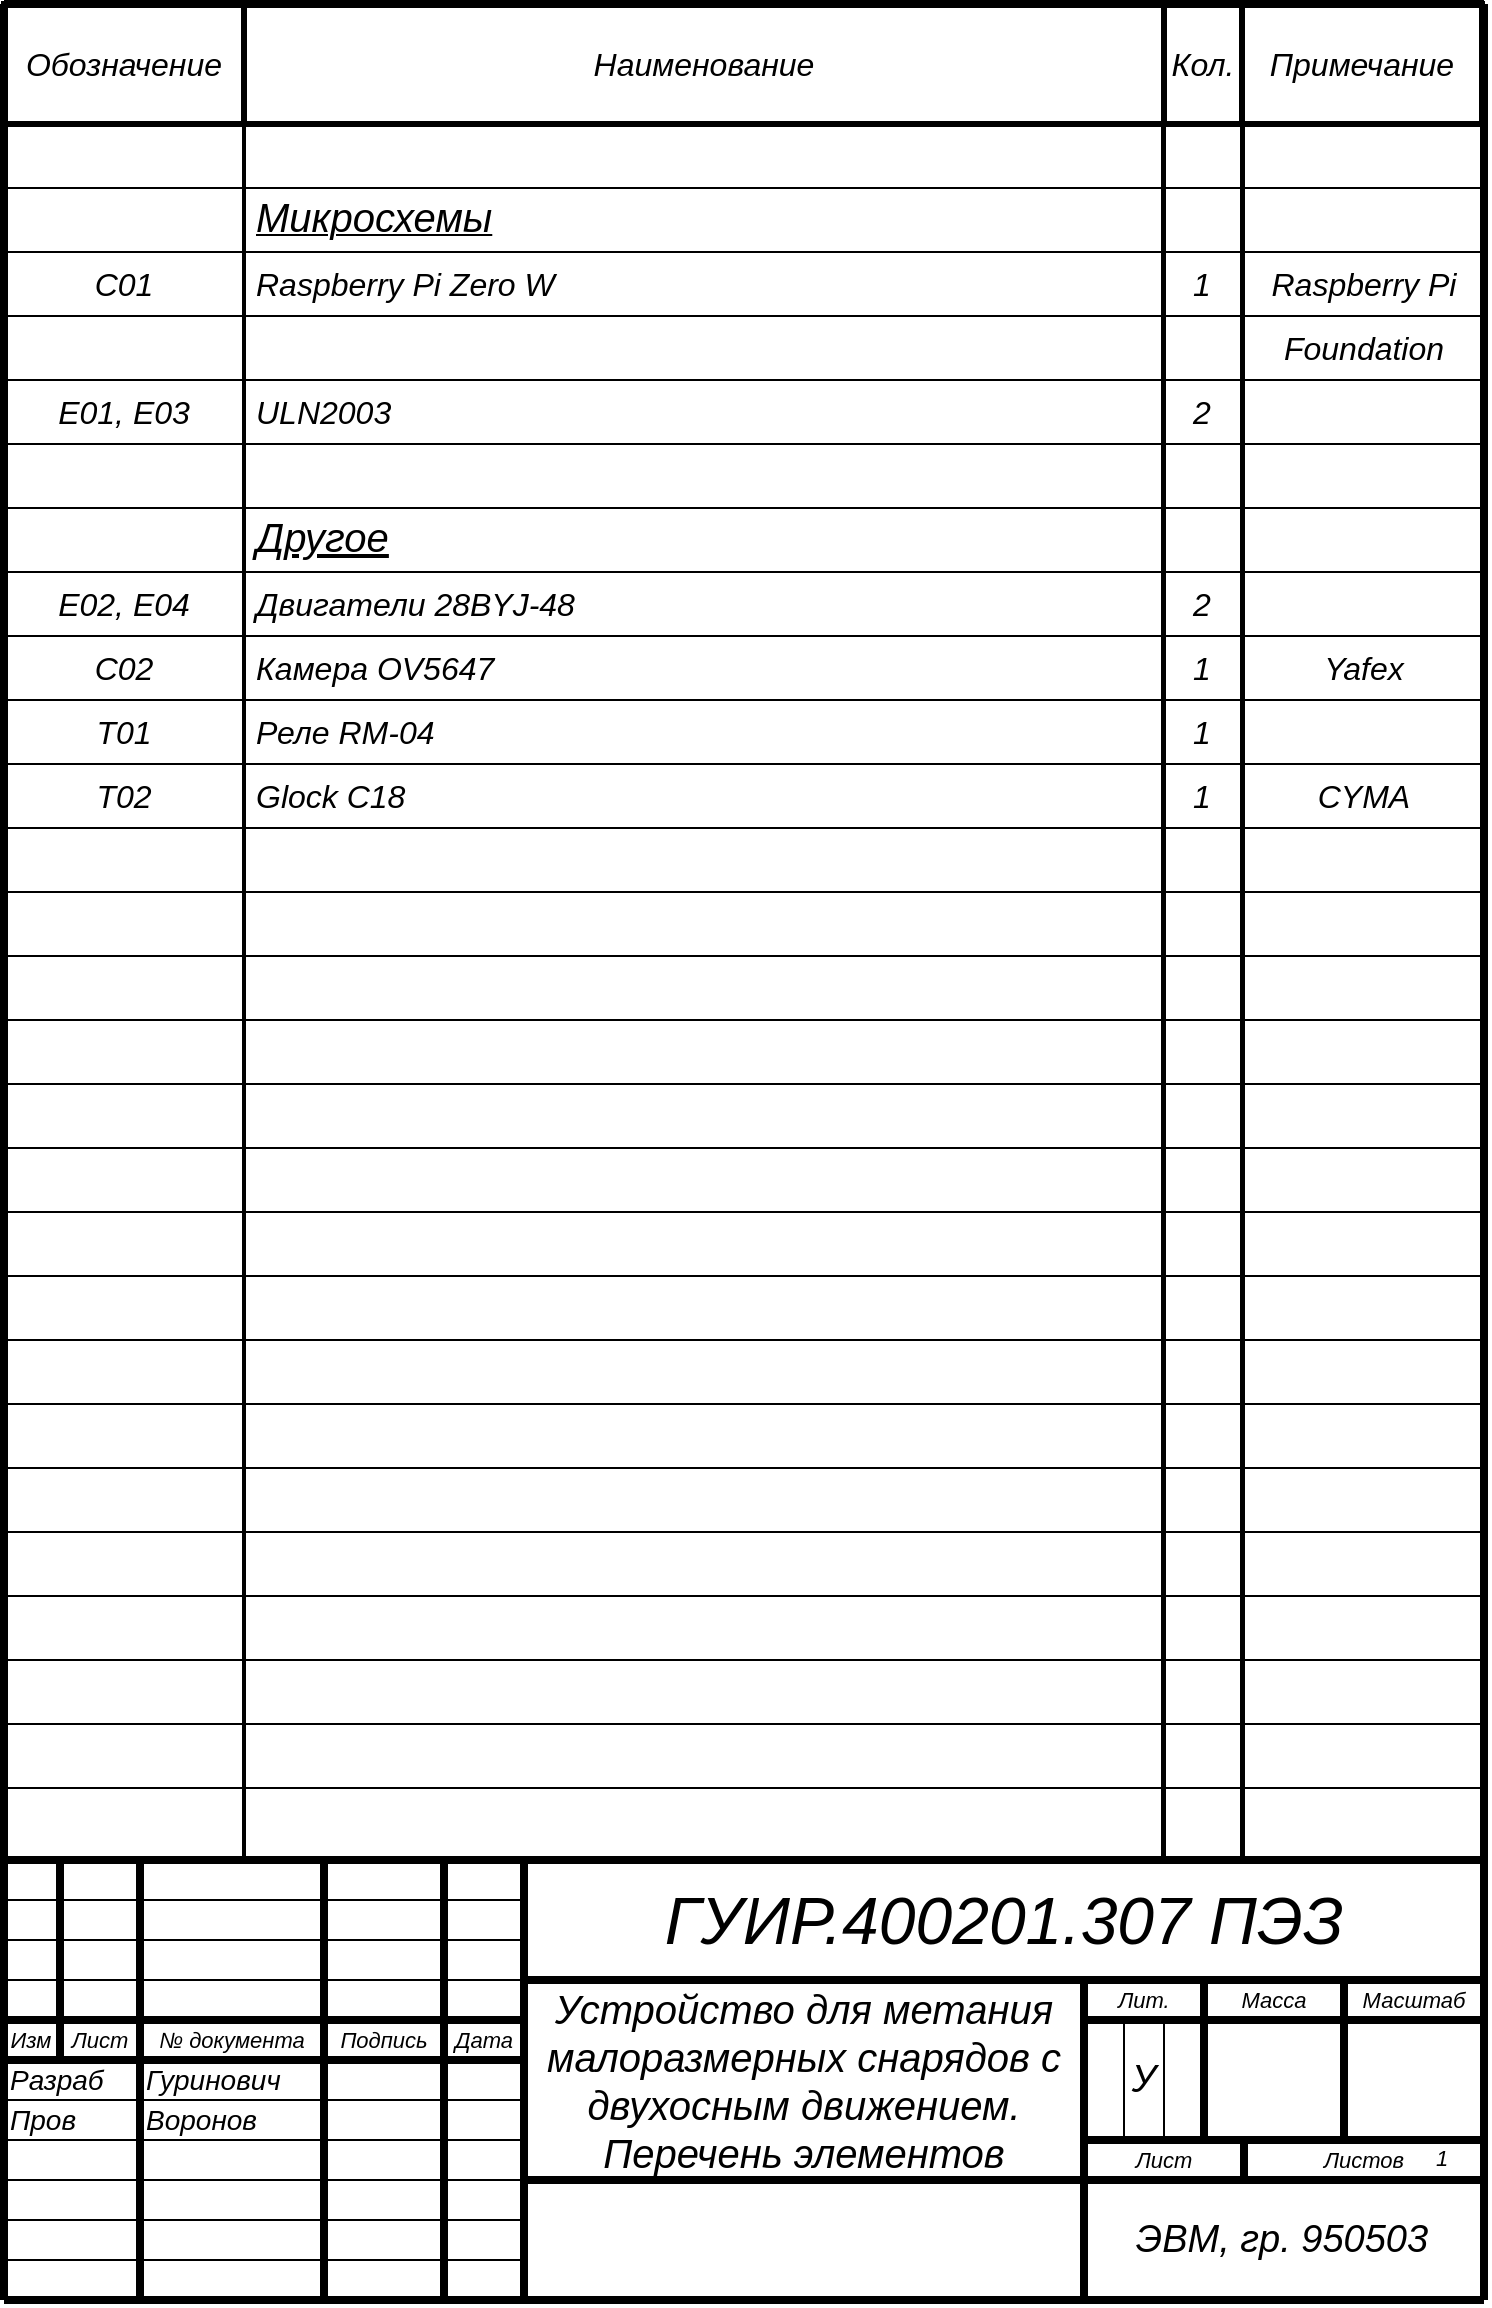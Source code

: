 <mxfile version="18.0.1" type="device"><diagram name="Страница-1" id="Страница-1"><mxGraphModel dx="946" dy="613" grid="1" gridSize="10" guides="1" tooltips="1" connect="1" arrows="1" fold="1" page="1" pageScale="1" pageWidth="827" pageHeight="1169" math="0" shadow="0"><root><mxCell id="0"/><mxCell id="1" parent="0"/><mxCell id="rFzxfalwFgXO4eg9ru58-133" value="" style="group" parent="1" vertex="1" connectable="0"><mxGeometry x="76" y="10" width="740" height="1148" as="geometry"/></mxCell><mxCell id="2" style="vsdxID=5;fillColor=#FFFFFF;gradientColor=none;shape=stencil(nY9LDoAgDERP0z3SI/i5BwkoRAUC+Lu9kGo0Lt3NtK/tFLCOWngFnMUU3Kg2I5MGbIBzY7UKJmUF2ALWvQtqCG6xkrwXhSxqdmvZsNNcxViZ4ewgT64jdDL2hf4E7wsXmsWThd549765c4l+xvYE);strokeColor=#000000;strokeWidth=4;spacingTop=-1;spacingBottom=-1;spacingLeft=-1;spacingRight=-1;labelBackgroundColor=#ffffff;rounded=0;html=1;whiteSpace=wrap;" parent="rFzxfalwFgXO4eg9ru58-133" vertex="1"><mxGeometry y="928" width="740" height="220" as="geometry"/></mxCell><mxCell id="131" style="vsdxID=30;edgeStyle=none;startArrow=none;endArrow=none;startSize=5;endSize=5;strokeWidth=4;strokeColor=#000000;spacingTop=-1;spacingBottom=-1;spacingLeft=-1;spacingRight=-1;verticalAlign=middle;html=1;labelBackgroundColor=#ffffff;rounded=0;" parent="rFzxfalwFgXO4eg9ru58-133" edge="1"><mxGeometry as="geometry"><Array as="points"/><mxPoint x="28" y="928" as="sourcePoint"/><mxPoint x="28" y="1028" as="targetPoint"/></mxGeometry></mxCell><mxCell id="130" style="vsdxID=29;edgeStyle=none;startArrow=none;endArrow=none;startSize=5;endSize=5;strokeColor=#000000;spacingTop=-1;spacingBottom=-1;spacingLeft=-1;spacingRight=-1;verticalAlign=middle;html=1;labelBackgroundColor=#ffffff;rounded=0;" parent="rFzxfalwFgXO4eg9ru58-133" edge="1"><mxGeometry as="geometry"><mxPoint as="offset"/><Array as="points"/><mxPoint y="1128" as="sourcePoint"/><mxPoint x="260" y="1128" as="targetPoint"/></mxGeometry></mxCell><mxCell id="129" style="vsdxID=28;edgeStyle=none;startArrow=none;endArrow=none;startSize=5;endSize=5;strokeColor=#000000;spacingTop=-1;spacingBottom=-1;spacingLeft=-1;spacingRight=-1;verticalAlign=middle;html=1;labelBackgroundColor=#ffffff;rounded=0;" parent="rFzxfalwFgXO4eg9ru58-133" edge="1"><mxGeometry as="geometry"><mxPoint as="offset"/><Array as="points"/><mxPoint y="1108" as="sourcePoint"/><mxPoint x="260" y="1108" as="targetPoint"/></mxGeometry></mxCell><mxCell id="128" style="vsdxID=27;edgeStyle=none;startArrow=none;endArrow=none;startSize=5;endSize=5;strokeColor=#000000;spacingTop=-1;spacingBottom=-1;spacingLeft=-1;spacingRight=-1;verticalAlign=middle;html=1;labelBackgroundColor=#ffffff;rounded=0;" parent="rFzxfalwFgXO4eg9ru58-133" edge="1"><mxGeometry as="geometry"><mxPoint as="offset"/><Array as="points"/><mxPoint y="1088" as="sourcePoint"/><mxPoint x="260" y="1088" as="targetPoint"/></mxGeometry></mxCell><mxCell id="127" style="vsdxID=26;edgeStyle=none;startArrow=none;endArrow=none;startSize=5;endSize=5;strokeColor=#000000;spacingTop=-1;spacingBottom=-1;spacingLeft=-1;spacingRight=-1;verticalAlign=middle;html=1;labelBackgroundColor=#ffffff;rounded=0;" parent="rFzxfalwFgXO4eg9ru58-133" edge="1"><mxGeometry as="geometry"><mxPoint as="offset"/><Array as="points"/><mxPoint y="1068" as="sourcePoint"/><mxPoint x="260" y="1068" as="targetPoint"/></mxGeometry></mxCell><mxCell id="126" style="vsdxID=25;edgeStyle=none;startArrow=none;endArrow=none;startSize=5;endSize=5;strokeColor=#000000;spacingTop=-1;spacingBottom=-1;spacingLeft=-1;spacingRight=-1;verticalAlign=middle;html=1;labelBackgroundColor=#ffffff;rounded=0;" parent="rFzxfalwFgXO4eg9ru58-133" edge="1"><mxGeometry as="geometry"><mxPoint as="offset"/><Array as="points"/><mxPoint y="1048" as="sourcePoint"/><mxPoint x="260" y="1048" as="targetPoint"/></mxGeometry></mxCell><mxCell id="125" style="vsdxID=24;edgeStyle=none;startArrow=none;endArrow=none;startSize=5;endSize=5;strokeWidth=4;strokeColor=#000000;spacingTop=-1;spacingBottom=-1;spacingLeft=-1;spacingRight=-1;verticalAlign=middle;html=1;labelBackgroundColor=#ffffff;rounded=0;" parent="rFzxfalwFgXO4eg9ru58-133" edge="1"><mxGeometry as="geometry"><mxPoint as="offset"/><Array as="points"/><mxPoint y="1028" as="sourcePoint"/><mxPoint x="260" y="1028" as="targetPoint"/></mxGeometry></mxCell><mxCell id="124" style="vsdxID=23;edgeStyle=none;startArrow=none;endArrow=none;startSize=5;endSize=5;strokeWidth=4;strokeColor=#000000;spacingTop=-1;spacingBottom=-1;spacingLeft=-1;spacingRight=-1;verticalAlign=middle;html=1;labelBackgroundColor=#ffffff;rounded=0;" parent="rFzxfalwFgXO4eg9ru58-133" edge="1"><mxGeometry as="geometry"><mxPoint as="offset"/><Array as="points"/><mxPoint y="1008" as="sourcePoint"/><mxPoint x="260" y="1008" as="targetPoint"/></mxGeometry></mxCell><mxCell id="123" style="vsdxID=22;edgeStyle=none;startArrow=none;endArrow=none;startSize=5;endSize=5;strokeColor=#000000;spacingTop=-1;spacingBottom=-1;spacingLeft=-1;spacingRight=-1;verticalAlign=middle;html=1;labelBackgroundColor=#ffffff;rounded=0;" parent="rFzxfalwFgXO4eg9ru58-133" edge="1"><mxGeometry as="geometry"><mxPoint as="offset"/><Array as="points"/><mxPoint y="988" as="sourcePoint"/><mxPoint x="260" y="988" as="targetPoint"/></mxGeometry></mxCell><mxCell id="122" style="vsdxID=21;edgeStyle=none;startArrow=none;endArrow=none;startSize=5;endSize=5;strokeColor=#000000;spacingTop=-1;spacingBottom=-1;spacingLeft=-1;spacingRight=-1;verticalAlign=middle;html=1;labelBackgroundColor=#ffffff;rounded=0;" parent="rFzxfalwFgXO4eg9ru58-133" edge="1"><mxGeometry as="geometry"><mxPoint as="offset"/><Array as="points"/><mxPoint y="968" as="sourcePoint"/><mxPoint x="260" y="968" as="targetPoint"/></mxGeometry></mxCell><mxCell id="121" style="vsdxID=20;edgeStyle=none;startArrow=none;endArrow=none;startSize=5;endSize=5;strokeColor=#000000;spacingTop=-1;spacingBottom=-1;spacingLeft=-1;spacingRight=-1;verticalAlign=middle;html=1;labelBackgroundColor=#ffffff;rounded=0;fontSize=16;" parent="rFzxfalwFgXO4eg9ru58-133" edge="1"><mxGeometry as="geometry"><mxPoint as="offset"/><Array as="points"/><mxPoint y="948" as="sourcePoint"/><mxPoint x="260" y="948" as="targetPoint"/></mxGeometry></mxCell><mxCell id="120" style="vsdxID=19;edgeStyle=none;startArrow=none;endArrow=none;startSize=5;endSize=5;strokeWidth=4;strokeColor=#000000;spacingTop=-1;spacingBottom=-1;spacingLeft=-1;spacingRight=-1;verticalAlign=middle;html=1;labelBackgroundColor=#ffffff;rounded=0;" parent="rFzxfalwFgXO4eg9ru58-133" edge="1"><mxGeometry as="geometry"><Array as="points"/><mxPoint x="68" y="928" as="sourcePoint"/><mxPoint x="68" y="1148" as="targetPoint"/></mxGeometry></mxCell><mxCell id="119" style="vsdxID=18;edgeStyle=none;startArrow=none;endArrow=none;startSize=5;endSize=5;strokeWidth=4;strokeColor=#000000;spacingTop=-1;spacingBottom=-1;spacingLeft=-1;spacingRight=-1;verticalAlign=middle;html=1;labelBackgroundColor=#ffffff;rounded=0;" parent="rFzxfalwFgXO4eg9ru58-133" edge="1"><mxGeometry as="geometry"><Array as="points"/><mxPoint x="160" y="928" as="sourcePoint"/><mxPoint x="160" y="1148" as="targetPoint"/></mxGeometry></mxCell><mxCell id="118" style="vsdxID=17;edgeStyle=none;startArrow=none;endArrow=none;startSize=5;endSize=5;strokeWidth=4;strokeColor=#000000;spacingTop=-1;spacingBottom=-1;spacingLeft=-1;spacingRight=-1;verticalAlign=middle;html=1;labelBackgroundColor=#ffffff;rounded=0;" parent="rFzxfalwFgXO4eg9ru58-133" edge="1"><mxGeometry as="geometry"><Array as="points"/><mxPoint x="220" y="928" as="sourcePoint"/><mxPoint x="220" y="1148" as="targetPoint"/></mxGeometry></mxCell><mxCell id="117" style="vsdxID=16;edgeStyle=none;startArrow=none;endArrow=none;startSize=5;endSize=5;strokeWidth=4;strokeColor=#000000;spacingTop=-1;spacingBottom=-1;spacingLeft=-1;spacingRight=-1;verticalAlign=middle;html=1;labelBackgroundColor=#ffffff;rounded=0;" parent="rFzxfalwFgXO4eg9ru58-133" edge="1"><mxGeometry as="geometry"><Array as="points"/><mxPoint x="670" y="988" as="sourcePoint"/><mxPoint x="670" y="1068" as="targetPoint"/></mxGeometry></mxCell><mxCell id="116" style="vsdxID=15;edgeStyle=none;startArrow=none;endArrow=none;startSize=5;endSize=5;strokeWidth=4;strokeColor=#000000;spacingTop=-1;spacingBottom=-1;spacingLeft=-1;spacingRight=-1;verticalAlign=middle;html=1;labelBackgroundColor=#ffffff;rounded=0;" parent="rFzxfalwFgXO4eg9ru58-133" edge="1"><mxGeometry as="geometry"><Array as="points"/><mxPoint x="620" y="1068" as="sourcePoint"/><mxPoint x="620" y="1088" as="targetPoint"/></mxGeometry></mxCell><mxCell id="115" style="vsdxID=14;edgeStyle=none;startArrow=none;endArrow=none;startSize=5;endSize=5;strokeColor=#000000;spacingTop=-1;spacingBottom=-1;spacingLeft=-1;spacingRight=-1;verticalAlign=middle;html=1;labelBackgroundColor=#ffffff;rounded=0;" parent="rFzxfalwFgXO4eg9ru58-133" edge="1"><mxGeometry as="geometry"><Array as="points"/><mxPoint x="580" y="1008" as="sourcePoint"/><mxPoint x="580" y="1068" as="targetPoint"/></mxGeometry></mxCell><mxCell id="114" style="vsdxID=13;edgeStyle=none;startArrow=none;endArrow=none;startSize=5;endSize=5;strokeColor=#000000;spacingTop=-1;spacingBottom=-1;spacingLeft=-1;spacingRight=-1;verticalAlign=middle;html=1;labelBackgroundColor=#ffffff;rounded=0;" parent="rFzxfalwFgXO4eg9ru58-133" edge="1"><mxGeometry as="geometry"><Array as="points"/><mxPoint x="560" y="1008" as="sourcePoint"/><mxPoint x="560" y="1068" as="targetPoint"/></mxGeometry></mxCell><mxCell id="113" style="vsdxID=12;edgeStyle=none;startArrow=none;endArrow=none;startSize=5;endSize=5;strokeWidth=4;strokeColor=#000000;spacingTop=-1;spacingBottom=-1;spacingLeft=-1;spacingRight=-1;verticalAlign=middle;html=1;labelBackgroundColor=#ffffff;rounded=0;" parent="rFzxfalwFgXO4eg9ru58-133" edge="1"><mxGeometry as="geometry"><Array as="points"/><mxPoint x="600" y="988" as="sourcePoint"/><mxPoint x="600" y="1068" as="targetPoint"/></mxGeometry></mxCell><mxCell id="112" style="vsdxID=11;edgeStyle=none;startArrow=none;endArrow=none;startSize=5;endSize=5;strokeWidth=4;strokeColor=#000000;spacingTop=-1;spacingBottom=-1;spacingLeft=-1;spacingRight=-1;verticalAlign=middle;html=1;labelBackgroundColor=#ffffff;rounded=0;" parent="rFzxfalwFgXO4eg9ru58-133" edge="1"><mxGeometry as="geometry"><mxPoint as="offset"/><Array as="points"/><mxPoint x="540" y="1068" as="sourcePoint"/><mxPoint x="740" y="1068" as="targetPoint"/></mxGeometry></mxCell><mxCell id="111" style="vsdxID=10;edgeStyle=none;startArrow=none;endArrow=none;startSize=5;endSize=5;strokeWidth=4;strokeColor=#000000;spacingTop=-1;spacingBottom=-1;spacingLeft=-1;spacingRight=-1;verticalAlign=middle;html=1;labelBackgroundColor=#ffffff;rounded=0;" parent="rFzxfalwFgXO4eg9ru58-133" edge="1"><mxGeometry as="geometry"><mxPoint as="offset"/><Array as="points"/><mxPoint x="540" y="1008" as="sourcePoint"/><mxPoint x="740" y="1008" as="targetPoint"/></mxGeometry></mxCell><mxCell id="110" style="vsdxID=9;edgeStyle=none;startArrow=none;endArrow=none;startSize=5;endSize=5;strokeWidth=4;strokeColor=#000000;spacingTop=-1;spacingBottom=-1;spacingLeft=-1;spacingRight=-1;verticalAlign=middle;html=1;labelBackgroundColor=#ffffff;rounded=0;" parent="rFzxfalwFgXO4eg9ru58-133" edge="1"><mxGeometry as="geometry"><Array as="points"/><mxPoint x="540" y="988" as="sourcePoint"/><mxPoint x="540" y="1148" as="targetPoint"/></mxGeometry></mxCell><mxCell id="109" style="vsdxID=8;edgeStyle=none;startArrow=none;endArrow=none;startSize=5;endSize=5;strokeWidth=4;strokeColor=#000000;spacingTop=-1;spacingBottom=-1;spacingLeft=-1;spacingRight=-1;verticalAlign=middle;html=1;labelBackgroundColor=#ffffff;rounded=0;" parent="rFzxfalwFgXO4eg9ru58-133" edge="1"><mxGeometry as="geometry"><Array as="points"/><mxPoint x="740" y="1088" as="sourcePoint"/><mxPoint x="260" y="1088" as="targetPoint"/></mxGeometry></mxCell><mxCell id="108" style="vsdxID=7;edgeStyle=none;startArrow=none;endArrow=none;startSize=5;endSize=5;strokeWidth=4;strokeColor=#000000;spacingTop=-1;spacingBottom=-1;spacingLeft=-1;spacingRight=-1;verticalAlign=middle;html=1;labelBackgroundColor=#ffffff;rounded=0;" parent="rFzxfalwFgXO4eg9ru58-133" edge="1"><mxGeometry as="geometry"><Array as="points"/><mxPoint x="260" y="928" as="sourcePoint"/><mxPoint x="260" y="1148" as="targetPoint"/></mxGeometry></mxCell><mxCell id="107" style="vsdxID=6;edgeStyle=none;startArrow=none;endArrow=none;startSize=5;endSize=5;strokeWidth=4;strokeColor=#000000;spacingTop=-1;spacingBottom=-1;spacingLeft=-1;spacingRight=-1;verticalAlign=middle;html=1;labelBackgroundColor=#ffffff;rounded=0;" parent="rFzxfalwFgXO4eg9ru58-133" edge="1"><mxGeometry as="geometry"><Array as="points"/><mxPoint x="740" y="988" as="sourcePoint"/><mxPoint x="260" y="988" as="targetPoint"/></mxGeometry></mxCell><mxCell id="3" value="&lt;font style=&quot;font-size:11px;font-family:Arial;color:#000000;direction:ltr;letter-spacing:0px;line-height:120%;opacity:1&quot;&gt;&lt;i&gt;Изм&lt;br/&gt;&lt;/i&gt;&lt;/font&gt;" style="verticalAlign=middle;align=center;vsdxID=31;fillColor=none;gradientColor=none;shape=stencil(nZBLDoAgDERP0z3SIyjew0SURgSD+Lu9kMZoXLhwN9O+tukAlrNpJg1SzDH4QW/URgNYgZTkjA4UkwJUgGXng+6DX1zLfmoymdXo17xh5zmRJ6Q42BWCfc2oJfdAr+Yv+AP9Cb7OJ3H/2JG1HNGz/84klThPVCc=);strokeColor=none;strokeWidth=4;spacingTop=-1;spacingBottom=-1;spacingLeft=-1;spacingRight=-1;labelBackgroundColor=none;rounded=0;html=1;whiteSpace=wrap;" parent="rFzxfalwFgXO4eg9ru58-133" vertex="1"><mxGeometry y="1010" width="27" height="16" as="geometry"/></mxCell><mxCell id="4" value="&lt;font style=&quot;font-size:11px;font-family:Arial;color:#000000;direction:ltr;letter-spacing:0px;line-height:120%;opacity:1&quot;&gt;&lt;i&gt;Лист&lt;br/&gt;&lt;/i&gt;&lt;/font&gt;" style="verticalAlign=middle;align=center;vsdxID=32;fillColor=none;gradientColor=none;shape=stencil(nZBLDoAgDERP0z3SIyjew0SURgSD+Lu9kMZoXLhwN9O+tukAlrNpJg1SzDH4QW/URgNYgZTkjA4UkwJUgGXng+6DX1zLfmoymdXo17xh5zmRJ6Q42BWCfc2oJfdAr+Yv+AP9Cb7OJ3H/2JG1HNGz/84klThPVCc=);strokeColor=none;strokeWidth=4;spacingTop=-1;spacingBottom=-1;spacingLeft=-1;spacingRight=-1;labelBackgroundColor=none;rounded=0;html=1;whiteSpace=wrap;" parent="rFzxfalwFgXO4eg9ru58-133" vertex="1"><mxGeometry x="30" y="1010" width="36" height="16" as="geometry"/></mxCell><mxCell id="5" value="&lt;font style=&quot;font-size:11px;font-family:Arial;color:#000000;direction:ltr;letter-spacing:0px;line-height:120%;opacity:1&quot;&gt;&lt;i&gt;№ документа&lt;br/&gt;&lt;/i&gt;&lt;/font&gt;" style="verticalAlign=middle;align=center;vsdxID=33;fillColor=none;gradientColor=none;shape=stencil(nZBLDoAgDERP0z3SIyjew0SURgSD+Lu9kMZoXLhwN9O+tukAlrNpJg1SzDH4QW/URgNYgZTkjA4UkwJUgGXng+6DX1zLfmoymdXo17xh5zmRJ6Q42BWCfc2oJfdAr+Yv+AP9Cb7OJ3H/2JG1HNGz/84klThPVCc=);strokeColor=none;strokeWidth=4;spacingTop=-1;spacingBottom=-1;spacingLeft=-1;spacingRight=-1;labelBackgroundColor=none;rounded=0;html=1;whiteSpace=wrap;" parent="rFzxfalwFgXO4eg9ru58-133" vertex="1"><mxGeometry x="70" y="1010" width="88" height="16" as="geometry"/></mxCell><mxCell id="6" value="&lt;font style=&quot;font-size:11px;font-family:Arial;color:#000000;direction:ltr;letter-spacing:0px;line-height:120%;opacity:1&quot;&gt;&lt;i&gt;Подпись&lt;br/&gt;&lt;/i&gt;&lt;/font&gt;" style="verticalAlign=middle;align=center;vsdxID=34;fillColor=none;gradientColor=none;shape=stencil(nZBLDoAgDERP0z3SIyjew0SURgSD+Lu9kMZoXLhwN9O+tukAlrNpJg1SzDH4QW/URgNYgZTkjA4UkwJUgGXng+6DX1zLfmoymdXo17xh5zmRJ6Q42BWCfc2oJfdAr+Yv+AP9Cb7OJ3H/2JG1HNGz/84klThPVCc=);strokeColor=none;strokeWidth=4;spacingTop=-1;spacingBottom=-1;spacingLeft=-1;spacingRight=-1;labelBackgroundColor=none;rounded=0;html=1;whiteSpace=wrap;" parent="rFzxfalwFgXO4eg9ru58-133" vertex="1"><mxGeometry x="162" y="1010" width="56" height="16" as="geometry"/></mxCell><mxCell id="7" value="&lt;font style=&quot;font-size:11px;font-family:Arial;color:#000000;direction:ltr;letter-spacing:0px;line-height:120%;opacity:1&quot;&gt;&lt;i&gt;Дата&lt;br/&gt;&lt;/i&gt;&lt;/font&gt;" style="verticalAlign=middle;align=center;vsdxID=35;fillColor=none;gradientColor=none;shape=stencil(nZBLDoAgDERP0z3SIyjew0SURgSD+Lu9kMZoXLhwN9O+tukAlrNpJg1SzDH4QW/URgNYgZTkjA4UkwJUgGXng+6DX1zLfmoymdXo17xh5zmRJ6Q42BWCfc2oJfdAr+Yv+AP9Cb7OJ3H/2JG1HNGz/84klThPVCc=);strokeColor=none;strokeWidth=4;spacingTop=-1;spacingBottom=-1;spacingLeft=-1;spacingRight=-1;labelBackgroundColor=none;rounded=0;html=1;whiteSpace=wrap;" parent="rFzxfalwFgXO4eg9ru58-133" vertex="1"><mxGeometry x="222" y="1010" width="36" height="16" as="geometry"/></mxCell><mxCell id="8" value="&lt;font style=&quot;font-size:11px;font-family:Arial;color:#000000;direction:ltr;letter-spacing:0px;line-height:120%;opacity:1&quot;&gt;&lt;i&gt;Лит.&lt;br/&gt;&lt;/i&gt;&lt;/font&gt;" style="verticalAlign=middle;align=center;vsdxID=36;fillColor=none;gradientColor=none;shape=stencil(nZBLDoAgDERP0z3SIyjew0SURgSD+Lu9kMZoXLhwN9O+tukAlrNpJg1SzDH4QW/URgNYgZTkjA4UkwJUgGXng+6DX1zLfmoymdXo17xh5zmRJ6Q42BWCfc2oJfdAr+Yv+AP9Cb7OJ3H/2JG1HNGz/84klThPVCc=);strokeColor=none;strokeWidth=4;spacingTop=-1;spacingBottom=-1;spacingLeft=-1;spacingRight=-1;labelBackgroundColor=none;rounded=0;html=1;whiteSpace=wrap;" parent="rFzxfalwFgXO4eg9ru58-133" vertex="1"><mxGeometry x="542" y="990" width="56" height="16" as="geometry"/></mxCell><mxCell id="9" value="&lt;font style=&quot;font-size:11px;font-family:Arial;color:#000000;direction:ltr;letter-spacing:0px;line-height:120%;opacity:1&quot;&gt;&lt;i&gt;Масса&lt;br/&gt;&lt;/i&gt;&lt;/font&gt;" style="verticalAlign=middle;align=center;vsdxID=37;fillColor=none;gradientColor=none;shape=stencil(nZBLDoAgDERP0z3SIyjew0SURgSD+Lu9kMZoXLhwN9O+tukAlrNpJg1SzDH4QW/URgNYgZTkjA4UkwJUgGXng+6DX1zLfmoymdXo17xh5zmRJ6Q42BWCfc2oJfdAr+Yv+AP9Cb7OJ3H/2JG1HNGz/84klThPVCc=);strokeColor=none;strokeWidth=4;spacingTop=-1;spacingBottom=-1;spacingLeft=-1;spacingRight=-1;labelBackgroundColor=none;rounded=0;html=1;whiteSpace=wrap;" parent="rFzxfalwFgXO4eg9ru58-133" vertex="1"><mxGeometry x="602" y="990" width="66" height="16" as="geometry"/></mxCell><mxCell id="10" value="&lt;font style=&quot;font-size:11px;font-family:Arial;color:#000000;direction:ltr;letter-spacing:0px;line-height:120%;opacity:1&quot;&gt;&lt;i&gt;Масштаб&lt;br/&gt;&lt;/i&gt;&lt;/font&gt;" style="verticalAlign=middle;align=center;vsdxID=38;fillColor=none;gradientColor=none;shape=stencil(nZBLDoAgDERP0z3SIyjew0SURgSD+Lu9kMZoXLhwN9O+tukAlrNpJg1SzDH4QW/URgNYgZTkjA4UkwJUgGXng+6DX1zLfmoymdXo17xh5zmRJ6Q42BWCfc2oJfdAr+Yv+AP9Cb7OJ3H/2JG1HNGz/84klThPVCc=);strokeColor=none;strokeWidth=4;spacingTop=-1;spacingBottom=-1;spacingLeft=-1;spacingRight=-1;labelBackgroundColor=none;rounded=0;html=1;whiteSpace=wrap;" parent="rFzxfalwFgXO4eg9ru58-133" vertex="1"><mxGeometry x="672" y="990" width="66" height="16" as="geometry"/></mxCell><mxCell id="11" value="&lt;font style=&quot;font-size:11px;font-family:Arial;color:#000000;direction:ltr;letter-spacing:0px;line-height:120%;opacity:1&quot;&gt;&lt;i&gt;Лист&lt;br/&gt;&lt;/i&gt;&lt;/font&gt;" style="verticalAlign=middle;align=center;vsdxID=39;fillColor=none;gradientColor=none;shape=stencil(nZBLDoAgDERP0z3SIyjew0SURgSD+Lu9kMZoXLhwN9O+tukAlrNpJg1SzDH4QW/URgNYgZTkjA4UkwJUgGXng+6DX1zLfmoymdXo17xh5zmRJ6Q42BWCfc2oJfdAr+Yv+AP9Cb7OJ3H/2JG1HNGz/84klThPVCc=);strokeColor=none;strokeWidth=4;spacingTop=-1;spacingBottom=-1;spacingLeft=-1;spacingRight=-1;labelBackgroundColor=none;rounded=0;html=1;whiteSpace=wrap;" parent="rFzxfalwFgXO4eg9ru58-133" vertex="1"><mxGeometry x="542" y="1070" width="76" height="16" as="geometry"/></mxCell><mxCell id="12" value="&lt;font style=&quot;font-size:11px;font-family:Arial;color:#000000;direction:ltr;letter-spacing:0px;line-height:120%;opacity:1&quot;&gt;&lt;i&gt;Листов&lt;br/&gt;&lt;/i&gt;&lt;/font&gt;" style="verticalAlign=middle;align=center;vsdxID=40;fillColor=none;gradientColor=none;shape=stencil(nZBLDoAgDERP0z3SIyjew0SURgSD+Lu9kMZoXLhwN9O+tukAlrNpJg1SzDH4QW/URgNYgZTkjA4UkwJUgGXng+6DX1zLfmoymdXo17xh5zmRJ6Q42BWCfc2oJfdAr+Yv+AP9Cb7OJ3H/2JG1HNGz/84klThPVCc=);strokeColor=none;strokeWidth=4;spacingTop=-1;spacingBottom=-1;spacingLeft=-1;spacingRight=-1;labelBackgroundColor=none;rounded=0;html=1;whiteSpace=wrap;" parent="rFzxfalwFgXO4eg9ru58-133" vertex="1"><mxGeometry x="622" y="1070" width="116" height="16" as="geometry"/></mxCell><mxCell id="13" value="&lt;p style=&quot;margin-left: 0 ; margin-right: 0 ; margin-top: 0px ; margin-bottom: 0px ; text-indent: 0 ; direction: rtl&quot;&gt;&lt;font style=&quot;font-size: 14px ; font-family: &amp;quot;arial&amp;quot; ; color: #000000 ; direction: ltr ; letter-spacing: 0px ; line-height: 120% ; opacity: 1&quot;&gt;&lt;i&gt;Разраб&lt;br&gt;&lt;/i&gt;&lt;/font&gt;&lt;/p&gt;" style="verticalAlign=middle;align=left;vsdxID=41;fillColor=none;gradientColor=none;shape=stencil(nZBLDoAgDERP0z3SIyjew0SURgSD+Lu9kMZoXLhwN9O+tukAlrNpJg1SzDH4QW/URgNYgZTkjA4UkwJUgGXng+6DX1zLfmoymdXo17xh5zmRJ6Q42BWCfc2oJfdAr+Yv+AP9Cb7OJ3H/2JG1HNGz/84klThPVCc=);strokeColor=none;strokeWidth=4;spacingTop=-1;spacingBottom=-1;spacingLeft=-1;spacingRight=-1;labelBackgroundColor=none;rounded=0;html=1;whiteSpace=wrap;" parent="rFzxfalwFgXO4eg9ru58-133" vertex="1"><mxGeometry x="2" y="1030" width="66" height="16" as="geometry"/></mxCell><mxCell id="14" value="&lt;p style=&quot;margin-left: 0 ; margin-right: 0 ; margin-top: 0px ; margin-bottom: 0px ; text-indent: 0 ; direction: rtl&quot;&gt;&lt;font style=&quot;font-size: 14px ; font-family: &amp;quot;arial&amp;quot; ; color: #000000 ; direction: ltr ; letter-spacing: 0px ; line-height: 120% ; opacity: 1&quot;&gt;&lt;i&gt;Пров&lt;br&gt;&lt;/i&gt;&lt;/font&gt;&lt;/p&gt;" style="verticalAlign=middle;align=left;vsdxID=42;fillColor=none;gradientColor=none;shape=stencil(nZBLDoAgDERP0z3SIyjew0SURgSD+Lu9kMZoXLhwN9O+tukAlrNpJg1SzDH4QW/URgNYgZTkjA4UkwJUgGXng+6DX1zLfmoymdXo17xh5zmRJ6Q42BWCfc2oJfdAr+Yv+AP9Cb7OJ3H/2JG1HNGz/84klThPVCc=);strokeColor=none;strokeWidth=4;spacingTop=-1;spacingBottom=-1;spacingLeft=-1;spacingRight=-1;labelBackgroundColor=none;rounded=0;html=1;whiteSpace=wrap;" parent="rFzxfalwFgXO4eg9ru58-133" vertex="1"><mxGeometry x="2" y="1048" width="64" height="20" as="geometry"/></mxCell><mxCell id="15" value="&lt;p style=&quot;margin-left: 0 ; margin-right: 0 ; margin-top: 0px ; margin-bottom: 0px ; text-indent: 0 ; direction: rtl&quot;&gt;&lt;font style=&quot;font-size: 14px ; font-family: &amp;quot;arial&amp;quot; ; color: #000000 ; direction: ltr ; letter-spacing: 0px ; line-height: 120% ; opacity: 1&quot;&gt;&lt;i&gt;Гуринович&lt;/i&gt;&lt;/font&gt;&lt;/p&gt;" style="verticalAlign=middle;align=left;vsdxID=43;fillColor=none;gradientColor=none;shape=stencil(nZBLDoAgDERP0z3SIyjew0SURgSD+Lu9kMZoXLhwN9O+tukAlrNpJg1SzDH4QW/URgNYgZTkjA4UkwJUgGXng+6DX1zLfmoymdXo17xh5zmRJ6Q42BWCfc2oJfdAr+Yv+AP9Cb7OJ3H/2JG1HNGz/84klThPVCc=);strokeColor=none;spacingTop=-1;spacingBottom=-1;spacingLeft=-1;spacingRight=-1;labelBackgroundColor=none;rounded=0;html=1;whiteSpace=wrap;" parent="rFzxfalwFgXO4eg9ru58-133" vertex="1"><mxGeometry x="70" y="1028" width="88" height="20" as="geometry"/></mxCell><mxCell id="16" value="&lt;p style=&quot;margin-left: 0 ; margin-right: 0 ; margin-top: 0px ; margin-bottom: 0px ; text-indent: 0 ; direction: rtl&quot;&gt;&lt;font face=&quot;arial&quot;&gt;&lt;span style=&quot;font-size: 14px;&quot;&gt;&lt;i&gt;Воронов&lt;/i&gt;&lt;/span&gt;&lt;/font&gt;&lt;/p&gt;" style="verticalAlign=middle;align=left;vsdxID=44;fillColor=none;gradientColor=none;shape=stencil(nZBLDoAgDERP0z3SIyjew0SURgSD+Lu9kMZoXLhwN9O+tukAlrNpJg1SzDH4QW/URgNYgZTkjA4UkwJUgGXng+6DX1zLfmoymdXo17xh5zmRJ6Q42BWCfc2oJfdAr+Yv+AP9Cb7OJ3H/2JG1HNGz/84klThPVCc=);strokeColor=none;spacingTop=-1;spacingBottom=-1;spacingLeft=-1;spacingRight=-1;labelBackgroundColor=none;rounded=0;html=1;whiteSpace=wrap;" parent="rFzxfalwFgXO4eg9ru58-133" vertex="1"><mxGeometry x="70" y="1048" width="88" height="20" as="geometry"/></mxCell><mxCell id="17" value="&lt;font style=&quot;font-size:19px;font-family:Arial;color:#000000;direction:ltr;letter-spacing:0px;line-height:120%;opacity:1&quot;&gt;&lt;i&gt;ЭВМ, гр. 950503&lt;br/&gt;&lt;/i&gt;&lt;/font&gt;" style="verticalAlign=middle;align=center;vsdxID=45;fillColor=none;gradientColor=none;shape=stencil(nZBLDoAgDERP0z3SIyjew0SURgSD+Lu9kMZoXLhwN9O+tukAlrNpJg1SzDH4QW/URgNYgZTkjA4UkwJUgGXng+6DX1zLfmoymdXo17xh5zmRJ6Q42BWCfc2oJfdAr+Yv+AP9Cb7OJ3H/2JG1HNGz/84klThPVCc=);strokeColor=none;spacingTop=-1;spacingBottom=-1;spacingLeft=-1;spacingRight=-1;labelBackgroundColor=none;rounded=0;html=1;whiteSpace=wrap;" parent="rFzxfalwFgXO4eg9ru58-133" vertex="1"><mxGeometry x="539" y="1088" width="200" height="60" as="geometry"/></mxCell><mxCell id="18" value="&lt;font style=&quot;font-size: 33px ; font-family: &amp;#34;arial&amp;#34; ; color: #000000 ; direction: ltr ; letter-spacing: 0px ; line-height: 120% ; opacity: 1&quot;&gt;&lt;i&gt;ГУИР.400201.307 ПЭЗ&lt;br&gt;&lt;/i&gt;&lt;/font&gt;" style="verticalAlign=middle;align=center;vsdxID=46;fillColor=none;gradientColor=none;shape=stencil(nZBLDoAgDERP0z3SIyjew0SURgSD+Lu9kMZoXLhwN9O+tukAlrNpJg1SzDH4QW/URgNYgZTkjA4UkwJUgGXng+6DX1zLfmoymdXo17xh5zmRJ6Q42BWCfc2oJfdAr+Yv+AP9Cb7OJ3H/2JG1HNGz/84klThPVCc=);strokeColor=none;spacingTop=-1;spacingBottom=-1;spacingLeft=-1;spacingRight=-1;labelBackgroundColor=none;rounded=0;html=1;whiteSpace=wrap;" parent="rFzxfalwFgXO4eg9ru58-133" vertex="1"><mxGeometry x="260" y="928" width="480" height="60" as="geometry"/></mxCell><mxCell id="19" value="&lt;font style=&quot;font-size: 20px; color: rgb(0, 0, 0); direction: ltr; letter-spacing: 0px; line-height: 120%; opacity: 1;&quot;&gt;&lt;font style=&quot;font-size: 20px;&quot; face=&quot;Arial&quot;&gt;&lt;i&gt;&lt;span style=&quot;text-align: start;&quot; lang=&quot;RU&quot;&gt;Устройство для метания малоразмерных снарядов с двухосным движением&lt;/span&gt;&lt;span style=&quot;text-align: start;&quot;&gt;&lt;/span&gt;&lt;/i&gt;&lt;/font&gt;&lt;i&gt;&lt;font style=&quot;font-size: 20px;&quot; face=&quot;Arial&quot;&gt;&lt;font style=&quot;font-size: 20px;&quot;&gt;.&lt;/font&gt;&lt;br&gt;&lt;font style=&quot;font-size: 20px;&quot;&gt;Перечень элементов&lt;/font&gt;&lt;/font&gt;&lt;br&gt;&lt;/i&gt;&lt;/font&gt;" style="verticalAlign=middle;align=center;vsdxID=47;fillColor=none;gradientColor=none;shape=stencil(nZBLDoAgDERP0z3SIyjew0SURgSD+Lu9kMZoXLhwN9O+tukAlrNpJg1SzDH4QW/URgNYgZTkjA4UkwJUgGXng+6DX1zLfmoymdXo17xh5zmRJ6Q42BWCfc2oJfdAr+Yv+AP9Cb7OJ3H/2JG1HNGz/84klThPVCc=);strokeColor=none;spacingTop=-1;spacingBottom=-1;spacingLeft=-1;spacingRight=-1;labelBackgroundColor=none;rounded=0;html=1;whiteSpace=wrap;" parent="rFzxfalwFgXO4eg9ru58-133" vertex="1"><mxGeometry x="260" y="988" width="280" height="100" as="geometry"/></mxCell><mxCell id="20" value="&lt;font style=&quot;font-size:19px;font-family:Arial;color:#000000;direction:ltr;letter-spacing:0px;line-height:120%;opacity:1&quot;&gt;&lt;i&gt;У&lt;br/&gt;&lt;/i&gt;&lt;/font&gt;" style="verticalAlign=middle;align=center;vsdxID=48;fillColor=none;gradientColor=none;shape=stencil(nZBLDoAgDERP0z3SIyjew0SURgSD+Lu9kMZoXLhwN9O+tukAlrNpJg1SzDH4QW/URgNYgZTkjA4UkwJUgGXng+6DX1zLfmoymdXo17xh5zmRJ6Q42BWCfc2oJfdAr+Yv+AP9Cb7OJ3H/2JG1HNGz/84klThPVCc=);strokeColor=none;spacingTop=-1;spacingBottom=-1;spacingLeft=-1;spacingRight=-1;labelBackgroundColor=none;rounded=0;html=1;whiteSpace=wrap;" parent="rFzxfalwFgXO4eg9ru58-133" vertex="1"><mxGeometry x="560" y="1008" width="20" height="60" as="geometry"/></mxCell><mxCell id="21" value="&lt;font style=&quot;font-size:11px;font-family:Arial;color:#000000;direction:ltr;letter-spacing:0px;line-height:120%;opacity:1&quot;&gt;&lt;i&gt;1&lt;br/&gt;&lt;/i&gt;&lt;/font&gt;" style="verticalAlign=middle;align=center;vsdxID=49;fillColor=none;gradientColor=none;shape=stencil(nZBLDoAgDERP0z3SIyjew0SURgSD+Lu9kMZoXLhwN9O+tukAlrNpJg1SzDH4QW/URgNYgZTkjA4UkwJUgGXng+6DX1zLfmoymdXo17xh5zmRJ6Q42BWCfc2oJfdAr+Yv+AP9Cb7OJ3H/2JG1HNGz/84klThPVCc=);strokeColor=none;spacingTop=-1;spacingBottom=-1;spacingLeft=-1;spacingRight=-1;labelBackgroundColor=none;rounded=0;html=1;whiteSpace=wrap;" parent="rFzxfalwFgXO4eg9ru58-133" vertex="1"><mxGeometry x="709" y="1069" width="20" height="16" as="geometry"/></mxCell><mxCell id="22" value="&lt;font style=&quot;font-size: 16px; color: rgb(0, 0, 0); direction: ltr; letter-spacing: 0px; line-height: 120%; opacity: 1;&quot;&gt;&lt;span&gt;Обозначение&lt;br&gt;&lt;/span&gt;&lt;/font&gt;" style="verticalAlign=middle;align=center;vsdxID=50;fillColor=none;gradientColor=none;shape=stencil(nZBLDoAgDERP0z3SIyjew0SURgSD+Lu9kMZoXLhwN9O+tukAlrNpJg1SzDH4QW/URgNYgZTkjA4UkwJUgGXng+6DX1zLfmoymdXo17xh5zmRJ6Q42BWCfc2oJfdAr+Yv+AP9Cb7OJ3H/2JG1HNGz/84klThPVCc=);strokeWidth=3;labelBackgroundColor=none;rounded=0;html=1;whiteSpace=wrap;fontStyle=2;fontFamily=Arial;spacingLeft=0;" parent="rFzxfalwFgXO4eg9ru58-133" vertex="1"><mxGeometry width="120" height="60" as="geometry"/></mxCell><mxCell id="23" value="&lt;font style=&quot;font-size: 16px; color: rgb(0, 0, 0); direction: ltr; letter-spacing: 0px; line-height: 120%; opacity: 1;&quot;&gt;&lt;span&gt;Наименование&lt;br&gt;&lt;/span&gt;&lt;/font&gt;" style="verticalAlign=middle;align=center;vsdxID=51;fillColor=none;gradientColor=none;shape=stencil(nZBLDoAgDERP0z3SIyjew0SURgSD+Lu9kMZoXLhwN9O+tukAlrNpJg1SzDH4QW/URgNYgZTkjA4UkwJUgGXng+6DX1zLfmoymdXo17xh5zmRJ6Q42BWCfc2oJfdAr+Yv+AP9Cb7OJ3H/2JG1HNGz/84klThPVCc=);strokeWidth=3;labelBackgroundColor=none;rounded=0;html=1;whiteSpace=wrap;fontStyle=2;fontFamily=Arial;" parent="rFzxfalwFgXO4eg9ru58-133" vertex="1"><mxGeometry x="120" width="460" height="60" as="geometry"/></mxCell><mxCell id="24" value="&lt;font style=&quot;font-size: 16px; color: rgb(0, 0, 0); direction: ltr; letter-spacing: 0px; line-height: 120%; opacity: 1;&quot;&gt;&lt;span&gt;Примечание&lt;br&gt;&lt;/span&gt;&lt;/font&gt;" style="verticalAlign=middle;align=center;vsdxID=52;fillColor=none;gradientColor=none;shape=stencil(nZBLDoAgDERP0z3SIyjew0SURgSD+Lu9kMZoXLhwN9O+tukAlrNpJg1SzDH4QW/URgNYgZTkjA4UkwJUgGXng+6DX1zLfmoymdXo17xh5zmRJ6Q42BWCfc2oJfdAr+Yv+AP9Cb7OJ3H/2JG1HNGz/84klThPVCc=);strokeWidth=3;labelBackgroundColor=none;rounded=0;html=1;whiteSpace=wrap;fontStyle=2;fontFamily=Arial;" parent="rFzxfalwFgXO4eg9ru58-133" vertex="1"><mxGeometry x="619" width="120" height="60" as="geometry"/></mxCell><mxCell id="25" style="vsdxID=53;fillColor=none;gradientColor=none;shape=stencil(nZBLDoAgDERP0z3SIyjew0SURgSD+Lu9kMZoXLhwN9O+tukAlrNpJg1SzDH4QW/URgNYgZTkjA4UkwJUgGXng+6DX1zLfmoymdXo17xh5zmRJ6Q42BWCfc2oJfdAr+Yv+AP9Cb7OJ3H/2JG1HNGz/84klThPVCc=);labelBackgroundColor=none;rounded=0;html=1;whiteSpace=wrap;fontStyle=2;fontFamily=Arial;align=center;fontSize=16;spacingLeft=0;" parent="rFzxfalwFgXO4eg9ru58-133" vertex="1"><mxGeometry y="60" width="120" height="32" as="geometry"/></mxCell><mxCell id="26" style="vsdxID=54;fillColor=none;gradientColor=none;shape=stencil(nZBLDoAgDERP0z3SIyjew0SURgSD+Lu9kMZoXLhwN9O+tukAlrNpJg1SzDH4QW/URgNYgZTkjA4UkwJUgGXng+6DX1zLfmoymdXo17xh5zmRJ6Q42BWCfc2oJfdAr+Yv+AP9Cb7OJ3H/2JG1HNGz/84klThPVCc=);labelBackgroundColor=none;rounded=0;html=1;whiteSpace=wrap;fontStyle=2;fontFamily=Arial;align=left;fontSize=16;spacingLeft=4;" parent="rFzxfalwFgXO4eg9ru58-133" vertex="1"><mxGeometry x="120" y="60" width="460" height="32" as="geometry"/></mxCell><mxCell id="27" style="vsdxID=55;fillColor=none;gradientColor=none;shape=stencil(nZBLDoAgDERP0z3SIyjew0SURgSD+Lu9kMZoXLhwN9O+tukAlrNpJg1SzDH4QW/URgNYgZTkjA4UkwJUgGXng+6DX1zLfmoymdXo17xh5zmRJ6Q42BWCfc2oJfdAr+Yv+AP9Cb7OJ3H/2JG1HNGz/84klThPVCc=);labelBackgroundColor=none;rounded=0;html=1;whiteSpace=wrap;fontStyle=2;fontFamily=Arial;align=center;fontSize=16;" parent="rFzxfalwFgXO4eg9ru58-133" vertex="1"><mxGeometry x="620" y="60" width="120" height="32" as="geometry"/></mxCell><mxCell id="28" style="vsdxID=56;fillColor=none;gradientColor=none;shape=stencil(nZBLDoAgDERP0z3SIyjew0SURgSD+Lu9kMZoXLhwN9O+tukAlrNpJg1SzDH4QW/URgNYgZTkjA4UkwJUgGXng+6DX1zLfmoymdXo17xh5zmRJ6Q42BWCfc2oJfdAr+Yv+AP9Cb7OJ3H/2JG1HNGz/84klThPVCc=);labelBackgroundColor=none;rounded=0;html=1;whiteSpace=wrap;fontStyle=2;fontFamily=Arial;align=center;fontSize=16;spacingLeft=0;" parent="rFzxfalwFgXO4eg9ru58-133" vertex="1"><mxGeometry y="92" width="120" height="32" as="geometry"/></mxCell><mxCell id="29" value="&lt;font style=&quot;color: rgb(0 , 0 , 0) ; direction: ltr ; letter-spacing: 0px ; line-height: 120% ; opacity: 1&quot;&gt;&lt;u&gt;&lt;font style=&quot;font-size: 20px&quot;&gt;Микросхемы&lt;/font&gt;&lt;br&gt;&lt;/u&gt;&lt;/font&gt;" style="verticalAlign=middle;align=left;vsdxID=57;fillColor=none;gradientColor=none;shape=stencil(nZBLDoAgDERP0z3SIyjew0SURgSD+Lu9kMZoXLhwN9O+tukAlrNpJg1SzDH4QW/URgNYgZTkjA4UkwJUgGXng+6DX1zLfmoymdXo17xh5zmRJ6Q42BWCfc2oJfdAr+Yv+AP9Cb7OJ3H/2JG1HNGz/84klThPVCc=);labelBackgroundColor=none;rounded=0;html=1;whiteSpace=wrap;spacingLeft=4;fontStyle=2;fontFamily=Arial;" parent="rFzxfalwFgXO4eg9ru58-133" vertex="1"><mxGeometry x="120" y="92" width="460" height="32" as="geometry"/></mxCell><mxCell id="30" style="vsdxID=58;fillColor=none;gradientColor=none;shape=stencil(nZBLDoAgDERP0z3SIyjew0SURgSD+Lu9kMZoXLhwN9O+tukAlrNpJg1SzDH4QW/URgNYgZTkjA4UkwJUgGXng+6DX1zLfmoymdXo17xh5zmRJ6Q42BWCfc2oJfdAr+Yv+AP9Cb7OJ3H/2JG1HNGz/84klThPVCc=);labelBackgroundColor=none;rounded=0;html=1;whiteSpace=wrap;fontStyle=2;fontFamily=Arial;align=center;fontSize=16;" parent="rFzxfalwFgXO4eg9ru58-133" vertex="1"><mxGeometry x="620" y="92" width="120" height="32" as="geometry"/></mxCell><mxCell id="31" value="&lt;div style=&quot;font-size: 16px&quot;&gt;C01&lt;/div&gt;" style="verticalAlign=middle;align=center;vsdxID=59;fillColor=none;gradientColor=none;shape=stencil(nZBLDoAgDERP0z3SIyjew0SURgSD+Lu9kMZoXLhwN9O+tukAlrNpJg1SzDH4QW/URgNYgZTkjA4UkwJUgGXng+6DX1zLfmoymdXo17xh5zmRJ6Q42BWCfc2oJfdAr+Yv+AP9Cb7OJ3H/2JG1HNGz/84klThPVCc=);labelBackgroundColor=none;rounded=0;html=1;whiteSpace=wrap;spacingLeft=0;fontStyle=2;fontFamily=Arial;fontSize=16;" parent="rFzxfalwFgXO4eg9ru58-133" vertex="1"><mxGeometry y="124" width="120" height="32" as="geometry"/></mxCell><mxCell id="32" value="&lt;p class=&quot;MsoNormal&quot; style=&quot;margin: 0cm ; font-size: 16px&quot;&gt;&lt;font face=&quot;arial&quot;&gt;Raspberry Pi Zero W&lt;/font&gt;&lt;/p&gt;" style="verticalAlign=middle;align=left;vsdxID=60;fillColor=none;gradientColor=none;shape=stencil(nZBLDoAgDERP0z3SIyjew0SURgSD+Lu9kMZoXLhwN9O+tukAlrNpJg1SzDH4QW/URgNYgZTkjA4UkwJUgGXng+6DX1zLfmoymdXo17xh5zmRJ6Q42BWCfc2oJfdAr+Yv+AP9Cb7OJ3H/2JG1HNGz/84klThPVCc=);labelBackgroundColor=none;rounded=0;html=1;whiteSpace=wrap;spacingLeft=4;fontStyle=2;fontFamily=Arial;fontSize=16;" parent="rFzxfalwFgXO4eg9ru58-133" vertex="1"><mxGeometry x="120" y="124" width="460" height="32" as="geometry"/></mxCell><mxCell id="33" value="&lt;p style=&quot;margin: 0px ; text-indent: 0px ; direction: ltr ; font-size: 16px&quot;&gt;Raspberry Pi&lt;/p&gt;" style="verticalAlign=middle;align=center;vsdxID=61;fillColor=none;gradientColor=none;shape=stencil(nZBLDoAgDERP0z3SIyjew0SURgSD+Lu9kMZoXLhwN9O+tukAlrNpJg1SzDH4QW/URgNYgZTkjA4UkwJUgGXng+6DX1zLfmoymdXo17xh5zmRJ6Q42BWCfc2oJfdAr+Yv+AP9Cb7OJ3H/2JG1HNGz/84klThPVCc=);labelBackgroundColor=none;rounded=0;html=1;whiteSpace=wrap;fontStyle=2;fontFamily=Arial;fontSize=16;" parent="rFzxfalwFgXO4eg9ru58-133" vertex="1"><mxGeometry x="620" y="124" width="120" height="32" as="geometry"/></mxCell><mxCell id="34" style="vsdxID=62;fillColor=none;gradientColor=none;shape=stencil(nZBLDoAgDERP0z3SIyjew0SURgSD+Lu9kMZoXLhwN9O+tukAlrNpJg1SzDH4QW/URgNYgZTkjA4UkwJUgGXng+6DX1zLfmoymdXo17xh5zmRJ6Q42BWCfc2oJfdAr+Yv+AP9Cb7OJ3H/2JG1HNGz/84klThPVCc=);labelBackgroundColor=none;rounded=0;html=1;whiteSpace=wrap;fontStyle=2;fontFamily=Arial;align=center;fontSize=16;spacingLeft=0;" parent="rFzxfalwFgXO4eg9ru58-133" vertex="1"><mxGeometry y="156" width="120" height="32" as="geometry"/></mxCell><mxCell id="35" value="&lt;p class=&quot;MsoNormal&quot; style=&quot;margin: 0cm ; font-size: 16px&quot;&gt;&lt;br&gt;&lt;/p&gt;" style="vsdxID=63;fillColor=none;gradientColor=none;shape=stencil(nZBLDoAgDERP0z3SIyjew0SURgSD+Lu9kMZoXLhwN9O+tukAlrNpJg1SzDH4QW/URgNYgZTkjA4UkwJUgGXng+6DX1zLfmoymdXo17xh5zmRJ6Q42BWCfc2oJfdAr+Yv+AP9Cb7OJ3H/2JG1HNGz/84klThPVCc=);labelBackgroundColor=none;rounded=0;html=1;whiteSpace=wrap;fontFamily=Arial;align=left;spacingLeft=4;fontStyle=2;fontSize=16;" parent="rFzxfalwFgXO4eg9ru58-133" vertex="1"><mxGeometry x="120" y="156" width="460" height="32" as="geometry"/></mxCell><mxCell id="36" value="Foundation" style="vsdxID=64;fillColor=none;gradientColor=none;shape=stencil(nZBLDoAgDERP0z3SIyjew0SURgSD+Lu9kMZoXLhwN9O+tukAlrNpJg1SzDH4QW/URgNYgZTkjA4UkwJUgGXng+6DX1zLfmoymdXo17xh5zmRJ6Q42BWCfc2oJfdAr+Yv+AP9Cb7OJ3H/2JG1HNGz/84klThPVCc=);labelBackgroundColor=none;rounded=0;html=1;whiteSpace=wrap;fontStyle=2;fontFamily=Arial;align=center;fontSize=16;" parent="rFzxfalwFgXO4eg9ru58-133" vertex="1"><mxGeometry x="620" y="156" width="120" height="32" as="geometry"/></mxCell><mxCell id="37" value="&lt;font style=&quot;font-size: 16px ; color: rgb(0 , 0 , 0) ; direction: ltr ; letter-spacing: 0px ; line-height: 120% ; opacity: 1&quot;&gt;&lt;span style=&quot;font-size: 16px&quot;&gt;E01, E03&lt;br style=&quot;font-size: 16px&quot;&gt;&lt;/span&gt;&lt;/font&gt;" style="verticalAlign=middle;align=center;vsdxID=65;fillColor=none;gradientColor=none;shape=stencil(nZBLDoAgDERP0z3SIyjew0SURgSD+Lu9kMZoXLhwN9O+tukAlrNpJg1SzDH4QW/URgNYgZTkjA4UkwJUgGXng+6DX1zLfmoymdXo17xh5zmRJ6Q42BWCfc2oJfdAr+Yv+AP9Cb7OJ3H/2JG1HNGz/84klThPVCc=);labelBackgroundColor=none;rounded=0;html=1;whiteSpace=wrap;fontStyle=2;fontFamily=Arial;fontSize=16;spacingLeft=0;" parent="rFzxfalwFgXO4eg9ru58-133" vertex="1"><mxGeometry y="188" width="120" height="32" as="geometry"/></mxCell><mxCell id="38" value="&lt;font style=&quot;direction: ltr; line-height: 120%; opacity: 1;&quot;&gt;ULN2003&lt;br style=&quot;font-size: 16px&quot;&gt;&lt;/font&gt;" style="verticalAlign=middle;align=left;vsdxID=66;fillColor=none;gradientColor=none;shape=stencil(nZBLDoAgDERP0z3SIyjew0SURgSD+Lu9kMZoXLhwN9O+tukAlrNpJg1SzDH4QW/URgNYgZTkjA4UkwJUgGXng+6DX1zLfmoymdXo17xh5zmRJ6Q42BWCfc2oJfdAr+Yv+AP9Cb7OJ3H/2JG1HNGz/84klThPVCc=);labelBackgroundColor=none;rounded=0;html=1;whiteSpace=wrap;fontFamily=Arial;fontStyle=2;fontSize=16;spacingLeft=4;" parent="rFzxfalwFgXO4eg9ru58-133" vertex="1"><mxGeometry x="120" y="188" width="460" height="32" as="geometry"/></mxCell><mxCell id="39" value="&lt;font style=&quot;font-size: 16px ; color: rgb(0 , 0 , 0) ; direction: ltr ; letter-spacing: 0px ; line-height: 120% ; opacity: 1&quot;&gt;&lt;span style=&quot;font-size: 16px&quot;&gt;&lt;br style=&quot;font-size: 16px&quot;&gt;&lt;/span&gt;&lt;/font&gt;" style="verticalAlign=middle;align=center;vsdxID=67;fillColor=none;gradientColor=none;shape=stencil(nZBLDoAgDERP0z3SIyjew0SURgSD+Lu9kMZoXLhwN9O+tukAlrNpJg1SzDH4QW/URgNYgZTkjA4UkwJUgGXng+6DX1zLfmoymdXo17xh5zmRJ6Q42BWCfc2oJfdAr+Yv+AP9Cb7OJ3H/2JG1HNGz/84klThPVCc=);labelBackgroundColor=none;rounded=0;html=1;whiteSpace=wrap;fontStyle=2;fontFamily=Arial;fontSize=16;" parent="rFzxfalwFgXO4eg9ru58-133" vertex="1"><mxGeometry x="620" y="188" width="120" height="32" as="geometry"/></mxCell><mxCell id="40" value="" style="vsdxID=68;fillColor=none;gradientColor=none;shape=stencil(nZBLDoAgDERP0z3SIyjew0SURgSD+Lu9kMZoXLhwN9O+tukAlrNpJg1SzDH4QW/URgNYgZTkjA4UkwJUgGXng+6DX1zLfmoymdXo17xh5zmRJ6Q42BWCfc2oJfdAr+Yv+AP9Cb7OJ3H/2JG1HNGz/84klThPVCc=);labelBackgroundColor=none;rounded=0;html=1;whiteSpace=wrap;align=center;spacingLeft=0;fontStyle=2;fontFamily=Arial;fontSize=16;" parent="rFzxfalwFgXO4eg9ru58-133" vertex="1"><mxGeometry y="220" width="120" height="32" as="geometry"/></mxCell><mxCell id="41" value="" style="vsdxID=69;fillColor=none;gradientColor=none;shape=stencil(nZBLDoAgDERP0z3SIyjew0SURgSD+Lu9kMZoXLhwN9O+tukAlrNpJg1SzDH4QW/URgNYgZTkjA4UkwJUgGXng+6DX1zLfmoymdXo17xh5zmRJ6Q42BWCfc2oJfdAr+Yv+AP9Cb7OJ3H/2JG1HNGz/84klThPVCc=);labelBackgroundColor=none;rounded=0;html=1;whiteSpace=wrap;align=left;spacingLeft=4;fontStyle=2;fontFamily=Arial;fontSize=16;" parent="rFzxfalwFgXO4eg9ru58-133" vertex="1"><mxGeometry x="120" y="220" width="460" height="32" as="geometry"/></mxCell><mxCell id="43" value="&lt;font style=&quot;font-size: 16px ; color: rgb(0 , 0 , 0) ; direction: ltr ; letter-spacing: 0px ; line-height: 120% ; opacity: 1&quot;&gt;&lt;span style=&quot;font-size: 16px&quot;&gt;&lt;br style=&quot;font-size: 16px&quot;&gt;&lt;/span&gt;&lt;/font&gt;" style="verticalAlign=middle;align=center;vsdxID=71;fillColor=none;gradientColor=none;shape=stencil(nZBLDoAgDERP0z3SIyjew0SURgSD+Lu9kMZoXLhwN9O+tukAlrNpJg1SzDH4QW/URgNYgZTkjA4UkwJUgGXng+6DX1zLfmoymdXo17xh5zmRJ6Q42BWCfc2oJfdAr+Yv+AP9Cb7OJ3H/2JG1HNGz/84klThPVCc=);labelBackgroundColor=none;rounded=0;html=1;whiteSpace=wrap;fontStyle=2;fontFamily=Arial;fontSize=16;spacingLeft=0;" parent="rFzxfalwFgXO4eg9ru58-133" vertex="1"><mxGeometry y="252" width="120" height="32" as="geometry"/></mxCell><mxCell id="44" value="&lt;font style=&quot;direction: ltr ; line-height: 120% ; opacity: 1&quot;&gt;&lt;u style=&quot;font-size: 20px;&quot;&gt;Другое&lt;/u&gt;&lt;br style=&quot;font-size: 16px&quot;&gt;&lt;/font&gt;" style="verticalAlign=middle;align=left;vsdxID=72;fillColor=none;gradientColor=none;shape=stencil(nZBLDoAgDERP0z3SIyjew0SURgSD+Lu9kMZoXLhwN9O+tukAlrNpJg1SzDH4QW/URgNYgZTkjA4UkwJUgGXng+6DX1zLfmoymdXo17xh5zmRJ6Q42BWCfc2oJfdAr+Yv+AP9Cb7OJ3H/2JG1HNGz/84klThPVCc=);labelBackgroundColor=none;rounded=0;html=1;whiteSpace=wrap;spacingLeft=4;fontStyle=2;fontFamily=Arial;fontSize=16;" parent="rFzxfalwFgXO4eg9ru58-133" vertex="1"><mxGeometry x="120" y="252" width="460" height="32" as="geometry"/></mxCell><mxCell id="46" value="E02, E04" style="vsdxID=74;fillColor=none;gradientColor=none;shape=stencil(nZBLDoAgDERP0z3SIyjew0SURgSD+Lu9kMZoXLhwN9O+tukAlrNpJg1SzDH4QW/URgNYgZTkjA4UkwJUgGXng+6DX1zLfmoymdXo17xh5zmRJ6Q42BWCfc2oJfdAr+Yv+AP9Cb7OJ3H/2JG1HNGz/84klThPVCc=);labelBackgroundColor=none;rounded=0;html=1;whiteSpace=wrap;fontStyle=2;fontFamily=Arial;align=center;fontSize=16;spacingLeft=0;" parent="rFzxfalwFgXO4eg9ru58-133" vertex="1"><mxGeometry y="284" width="120" height="32" as="geometry"/></mxCell><mxCell id="47" value="Двигатели 28BYJ-48" style="vsdxID=75;fillColor=none;gradientColor=none;shape=stencil(nZBLDoAgDERP0z3SIyjew0SURgSD+Lu9kMZoXLhwN9O+tukAlrNpJg1SzDH4QW/URgNYgZTkjA4UkwJUgGXng+6DX1zLfmoymdXo17xh5zmRJ6Q42BWCfc2oJfdAr+Yv+AP9Cb7OJ3H/2JG1HNGz/84klThPVCc=);labelBackgroundColor=none;rounded=0;html=1;whiteSpace=wrap;fontStyle=2;fontFamily=Arial;align=left;fontSize=16;spacingLeft=4;" parent="rFzxfalwFgXO4eg9ru58-133" vertex="1"><mxGeometry x="120" y="284" width="460" height="32" as="geometry"/></mxCell><mxCell id="48" value="" style="vsdxID=76;fillColor=none;gradientColor=none;shape=stencil(nZBLDoAgDERP0z3SIyjew0SURgSD+Lu9kMZoXLhwN9O+tukAlrNpJg1SzDH4QW/URgNYgZTkjA4UkwJUgGXng+6DX1zLfmoymdXo17xh5zmRJ6Q42BWCfc2oJfdAr+Yv+AP9Cb7OJ3H/2JG1HNGz/84klThPVCc=);labelBackgroundColor=none;rounded=0;html=1;whiteSpace=wrap;fontStyle=2;fontFamily=Arial;align=center;fontSize=16;" parent="rFzxfalwFgXO4eg9ru58-133" vertex="1"><mxGeometry x="620" y="284" width="120" height="32" as="geometry"/></mxCell><mxCell id="49" value="C02" style="verticalAlign=middle;align=center;vsdxID=77;fillColor=none;gradientColor=none;shape=stencil(nZBLDoAgDERP0z3SIyjew0SURgSD+Lu9kMZoXLhwN9O+tukAlrNpJg1SzDH4QW/URgNYgZTkjA4UkwJUgGXng+6DX1zLfmoymdXo17xh5zmRJ6Q42BWCfc2oJfdAr+Yv+AP9Cb7OJ3H/2JG1HNGz/84klThPVCc=);labelBackgroundColor=none;rounded=0;html=1;whiteSpace=wrap;spacingLeft=0;fontStyle=2;fontFamily=Arial;fontSize=16;" parent="rFzxfalwFgXO4eg9ru58-133" vertex="1"><mxGeometry y="316" width="120" height="32" as="geometry"/></mxCell><mxCell id="50" value="Камера OV5647" style="verticalAlign=middle;align=left;vsdxID=78;fillColor=none;gradientColor=none;shape=stencil(nZBLDoAgDERP0z3SIyjew0SURgSD+Lu9kMZoXLhwN9O+tukAlrNpJg1SzDH4QW/URgNYgZTkjA4UkwJUgGXng+6DX1zLfmoymdXo17xh5zmRJ6Q42BWCfc2oJfdAr+Yv+AP9Cb7OJ3H/2JG1HNGz/84klThPVCc=);labelBackgroundColor=none;rounded=0;html=1;whiteSpace=wrap;spacingLeft=4;fontStyle=2;fontFamily=Arial;fontSize=16;" parent="rFzxfalwFgXO4eg9ru58-133" vertex="1"><mxGeometry x="120" y="316" width="460" height="32" as="geometry"/></mxCell><mxCell id="51" value="Yafex" style="verticalAlign=middle;align=center;vsdxID=79;fillColor=none;gradientColor=none;shape=stencil(nZBLDoAgDERP0z3SIyjew0SURgSD+Lu9kMZoXLhwN9O+tukAlrNpJg1SzDH4QW/URgNYgZTkjA4UkwJUgGXng+6DX1zLfmoymdXo17xh5zmRJ6Q42BWCfc2oJfdAr+Yv+AP9Cb7OJ3H/2JG1HNGz/84klThPVCc=);labelBackgroundColor=none;rounded=0;html=1;whiteSpace=wrap;fontStyle=2;fontFamily=Arial;fontSize=16;" parent="rFzxfalwFgXO4eg9ru58-133" vertex="1"><mxGeometry x="620" y="316" width="120" height="32" as="geometry"/></mxCell><mxCell id="52" value="T01" style="vsdxID=80;fillColor=none;gradientColor=none;shape=stencil(nZBLDoAgDERP0z3SIyjew0SURgSD+Lu9kMZoXLhwN9O+tukAlrNpJg1SzDH4QW/URgNYgZTkjA4UkwJUgGXng+6DX1zLfmoymdXo17xh5zmRJ6Q42BWCfc2oJfdAr+Yv+AP9Cb7OJ3H/2JG1HNGz/84klThPVCc=);labelBackgroundColor=none;rounded=0;html=1;whiteSpace=wrap;fontStyle=2;fontFamily=Arial;align=center;fontSize=16;spacingLeft=0;" parent="rFzxfalwFgXO4eg9ru58-133" vertex="1"><mxGeometry y="348" width="120" height="32" as="geometry"/></mxCell><mxCell id="53" style="vsdxID=81;fillColor=none;gradientColor=none;shape=stencil(nZBLDoAgDERP0z3SIyjew0SURgSD+Lu9kMZoXLhwN9O+tukAlrNpJg1SzDH4QW/URgNYgZTkjA4UkwJUgGXng+6DX1zLfmoymdXo17xh5zmRJ6Q42BWCfc2oJfdAr+Yv+AP9Cb7OJ3H/2JG1HNGz/84klThPVCc=);labelBackgroundColor=none;rounded=0;html=1;whiteSpace=wrap;fontStyle=2;fontFamily=Arial;align=left;fontSize=16;spacingLeft=4;" parent="rFzxfalwFgXO4eg9ru58-133" vertex="1"><mxGeometry x="120" y="348" width="460" height="32" as="geometry"/></mxCell><mxCell id="54" style="vsdxID=82;fillColor=none;gradientColor=none;shape=stencil(nZBLDoAgDERP0z3SIyjew0SURgSD+Lu9kMZoXLhwN9O+tukAlrNpJg1SzDH4QW/URgNYgZTkjA4UkwJUgGXng+6DX1zLfmoymdXo17xh5zmRJ6Q42BWCfc2oJfdAr+Yv+AP9Cb7OJ3H/2JG1HNGz/84klThPVCc=);labelBackgroundColor=none;rounded=0;html=1;whiteSpace=wrap;fontStyle=2;fontFamily=Arial;align=center;fontSize=16;" parent="rFzxfalwFgXO4eg9ru58-133" vertex="1"><mxGeometry x="620" y="348" width="120" height="32" as="geometry"/></mxCell><mxCell id="55" value="" style="verticalAlign=middle;align=center;vsdxID=83;fillColor=none;gradientColor=none;shape=stencil(nZBLDoAgDERP0z3SIyjew0SURgSD+Lu9kMZoXLhwN9O+tukAlrNpJg1SzDH4QW/URgNYgZTkjA4UkwJUgGXng+6DX1zLfmoymdXo17xh5zmRJ6Q42BWCfc2oJfdAr+Yv+AP9Cb7OJ3H/2JG1HNGz/84klThPVCc=);labelBackgroundColor=none;rounded=0;html=1;whiteSpace=wrap;fontStyle=2;fontFamily=Arial;fontSize=16;spacingLeft=0;" parent="rFzxfalwFgXO4eg9ru58-133" vertex="1"><mxGeometry y="380" width="120" height="32" as="geometry"/></mxCell><mxCell id="56" value="" style="verticalAlign=middle;align=left;vsdxID=84;fillColor=none;gradientColor=none;shape=stencil(nZBLDoAgDERP0z3SIyjew0SURgSD+Lu9kMZoXLhwN9O+tukAlrNpJg1SzDH4QW/URgNYgZTkjA4UkwJUgGXng+6DX1zLfmoymdXo17xh5zmRJ6Q42BWCfc2oJfdAr+Yv+AP9Cb7OJ3H/2JG1HNGz/84klThPVCc=);labelBackgroundColor=none;rounded=0;html=1;whiteSpace=wrap;fontStyle=2;fontFamily=Arial;fontSize=16;spacingLeft=4;" parent="rFzxfalwFgXO4eg9ru58-133" vertex="1"><mxGeometry x="120" y="380" width="460" height="32" as="geometry"/></mxCell><mxCell id="57" value="" style="verticalAlign=middle;align=center;vsdxID=85;fillColor=none;gradientColor=none;shape=stencil(nZBLDoAgDERP0z3SIyjew0SURgSD+Lu9kMZoXLhwN9O+tukAlrNpJg1SzDH4QW/URgNYgZTkjA4UkwJUgGXng+6DX1zLfmoymdXo17xh5zmRJ6Q42BWCfc2oJfdAr+Yv+AP9Cb7OJ3H/2JG1HNGz/84klThPVCc=);labelBackgroundColor=none;rounded=0;html=1;whiteSpace=wrap;fontStyle=2;fontFamily=Arial;fontSize=16;" parent="rFzxfalwFgXO4eg9ru58-133" vertex="1"><mxGeometry x="620" y="380" width="120" height="32" as="geometry"/></mxCell><mxCell id="58" value="" style="vsdxID=86;fillColor=none;gradientColor=none;shape=stencil(nZBLDoAgDERP0z3SIyjew0SURgSD+Lu9kMZoXLhwN9O+tukAlrNpJg1SzDH4QW/URgNYgZTkjA4UkwJUgGXng+6DX1zLfmoymdXo17xh5zmRJ6Q42BWCfc2oJfdAr+Yv+AP9Cb7OJ3H/2JG1HNGz/84klThPVCc=);labelBackgroundColor=none;rounded=0;html=1;whiteSpace=wrap;fontStyle=2;fontFamily=Arial;align=center;fontSize=16;spacingLeft=0;" parent="rFzxfalwFgXO4eg9ru58-133" vertex="1"><mxGeometry y="412" width="120" height="32" as="geometry"/></mxCell><mxCell id="59" value="" style="vsdxID=87;fillColor=none;gradientColor=none;shape=stencil(nZBLDoAgDERP0z3SIyjew0SURgSD+Lu9kMZoXLhwN9O+tukAlrNpJg1SzDH4QW/URgNYgZTkjA4UkwJUgGXng+6DX1zLfmoymdXo17xh5zmRJ6Q42BWCfc2oJfdAr+Yv+AP9Cb7OJ3H/2JG1HNGz/84klThPVCc=);labelBackgroundColor=none;rounded=0;html=1;whiteSpace=wrap;align=left;spacingLeft=4;fontStyle=2;fontFamily=Arial;fontSize=16;" parent="rFzxfalwFgXO4eg9ru58-133" vertex="1"><mxGeometry x="120" y="412" width="460" height="32" as="geometry"/></mxCell><mxCell id="60" value="" style="vsdxID=88;fillColor=none;gradientColor=none;shape=stencil(nZBLDoAgDERP0z3SIyjew0SURgSD+Lu9kMZoXLhwN9O+tukAlrNpJg1SzDH4QW/URgNYgZTkjA4UkwJUgGXng+6DX1zLfmoymdXo17xh5zmRJ6Q42BWCfc2oJfdAr+Yv+AP9Cb7OJ3H/2JG1HNGz/84klThPVCc=);labelBackgroundColor=none;rounded=0;html=1;whiteSpace=wrap;fontStyle=2;fontFamily=Arial;align=center;fontSize=16;" parent="rFzxfalwFgXO4eg9ru58-133" vertex="1"><mxGeometry x="620" y="412" width="120" height="32" as="geometry"/></mxCell><mxCell id="61" value="" style="vsdxID=89;fillColor=none;gradientColor=none;shape=stencil(nZBLDoAgDERP0z3SIyjew0SURgSD+Lu9kMZoXLhwN9O+tukAlrNpJg1SzDH4QW/URgNYgZTkjA4UkwJUgGXng+6DX1zLfmoymdXo17xh5zmRJ6Q42BWCfc2oJfdAr+Yv+AP9Cb7OJ3H/2JG1HNGz/84klThPVCc=);labelBackgroundColor=none;rounded=0;html=1;whiteSpace=wrap;align=center;spacingLeft=0;fontStyle=2;fontFamily=Arial;fontSize=16;" parent="rFzxfalwFgXO4eg9ru58-133" vertex="1"><mxGeometry y="444" width="120" height="32" as="geometry"/></mxCell><mxCell id="62" style="vsdxID=90;fillColor=none;gradientColor=none;shape=stencil(nZBLDoAgDERP0z3SIyjew0SURgSD+Lu9kMZoXLhwN9O+tukAlrNpJg1SzDH4QW/URgNYgZTkjA4UkwJUgGXng+6DX1zLfmoymdXo17xh5zmRJ6Q42BWCfc2oJfdAr+Yv+AP9Cb7OJ3H/2JG1HNGz/84klThPVCc=);labelBackgroundColor=none;rounded=0;html=1;whiteSpace=wrap;fontStyle=2;fontFamily=Arial;align=left;fontSize=16;spacingLeft=4;" parent="rFzxfalwFgXO4eg9ru58-133" vertex="1"><mxGeometry x="120" y="444" width="460" height="32" as="geometry"/></mxCell><mxCell id="63" style="vsdxID=91;fillColor=none;gradientColor=none;shape=stencil(nZBLDoAgDERP0z3SIyjew0SURgSD+Lu9kMZoXLhwN9O+tukAlrNpJg1SzDH4QW/URgNYgZTkjA4UkwJUgGXng+6DX1zLfmoymdXo17xh5zmRJ6Q42BWCfc2oJfdAr+Yv+AP9Cb7OJ3H/2JG1HNGz/84klThPVCc=);labelBackgroundColor=none;rounded=0;html=1;whiteSpace=wrap;fontStyle=2;fontFamily=Arial;align=center;fontSize=16;" parent="rFzxfalwFgXO4eg9ru58-133" vertex="1"><mxGeometry x="620" y="444" width="120" height="32" as="geometry"/></mxCell><mxCell id="64" value="" style="vsdxID=92;fillColor=none;gradientColor=none;shape=stencil(nZBLDoAgDERP0z3SIyjew0SURgSD+Lu9kMZoXLhwN9O+tukAlrNpJg1SzDH4QW/URgNYgZTkjA4UkwJUgGXng+6DX1zLfmoymdXo17xh5zmRJ6Q42BWCfc2oJfdAr+Yv+AP9Cb7OJ3H/2JG1HNGz/84klThPVCc=);labelBackgroundColor=none;rounded=0;html=1;whiteSpace=wrap;fontStyle=2;fontFamily=Arial;align=center;fontSize=16;spacingLeft=0;" parent="rFzxfalwFgXO4eg9ru58-133" vertex="1"><mxGeometry y="476" width="120" height="32" as="geometry"/></mxCell><mxCell id="65" value="Реле RM-04" style="vsdxID=93;fillColor=none;gradientColor=none;shape=stencil(nZBLDoAgDERP0z3SIyjew0SURgSD+Lu9kMZoXLhwN9O+tukAlrNpJg1SzDH4QW/URgNYgZTkjA4UkwJUgGXng+6DX1zLfmoymdXo17xh5zmRJ6Q42BWCfc2oJfdAr+Yv+AP9Cb7OJ3H/2JG1HNGz/84klThPVCc=);labelBackgroundColor=none;rounded=0;html=1;whiteSpace=wrap;align=left;spacingLeft=4;fontStyle=2;fontFamily=Arial;fontSize=16;" parent="rFzxfalwFgXO4eg9ru58-133" vertex="1"><mxGeometry x="120" y="348" width="460" height="32" as="geometry"/></mxCell><mxCell id="66" value="" style="vsdxID=94;fillColor=none;gradientColor=none;shape=stencil(nZBLDoAgDERP0z3SIyjew0SURgSD+Lu9kMZoXLhwN9O+tukAlrNpJg1SzDH4QW/URgNYgZTkjA4UkwJUgGXng+6DX1zLfmoymdXo17xh5zmRJ6Q42BWCfc2oJfdAr+Yv+AP9Cb7OJ3H/2JG1HNGz/84klThPVCc=);labelBackgroundColor=none;rounded=0;html=1;whiteSpace=wrap;fontStyle=2;fontFamily=Arial;align=center;fontSize=16;" parent="rFzxfalwFgXO4eg9ru58-133" vertex="1"><mxGeometry x="620" y="508" width="120" height="32" as="geometry"/></mxCell><mxCell id="67" value="T02" style="vsdxID=95;fillColor=none;gradientColor=none;shape=stencil(nZBLDoAgDERP0z3SIyjew0SURgSD+Lu9kMZoXLhwN9O+tukAlrNpJg1SzDH4QW/URgNYgZTkjA4UkwJUgGXng+6DX1zLfmoymdXo17xh5zmRJ6Q42BWCfc2oJfdAr+Yv+AP9Cb7OJ3H/2JG1HNGz/84klThPVCc=);labelBackgroundColor=none;rounded=0;html=1;whiteSpace=wrap;fontStyle=2;fontFamily=Arial;align=center;fontSize=16;spacingLeft=0;" parent="rFzxfalwFgXO4eg9ru58-133" vertex="1"><mxGeometry y="380" width="120" height="32" as="geometry"/></mxCell><mxCell id="69" value="CYMA" style="vsdxID=97;fillColor=none;gradientColor=none;shape=stencil(nZBLDoAgDERP0z3SIyjew0SURgSD+Lu9kMZoXLhwN9O+tukAlrNpJg1SzDH4QW/URgNYgZTkjA4UkwJUgGXng+6DX1zLfmoymdXo17xh5zmRJ6Q42BWCfc2oJfdAr+Yv+AP9Cb7OJ3H/2JG1HNGz/84klThPVCc=);labelBackgroundColor=none;rounded=0;html=1;whiteSpace=wrap;fontStyle=2;fontFamily=Arial;align=center;fontSize=16;" parent="rFzxfalwFgXO4eg9ru58-133" vertex="1"><mxGeometry x="620" y="380" width="120" height="32" as="geometry"/></mxCell><mxCell id="73" style="vsdxID=101;fillColor=none;gradientColor=none;shape=stencil(nZBLDoAgDERP0z3SIyjew0SURgSD+Lu9kMZoXLhwN9O+tukAlrNpJg1SzDH4QW/URgNYgZTkjA4UkwJUgGXng+6DX1zLfmoymdXo17xh5zmRJ6Q42BWCfc2oJfdAr+Yv+AP9Cb7OJ3H/2JG1HNGz/84klThPVCc=);labelBackgroundColor=none;rounded=0;html=1;whiteSpace=wrap;fontStyle=2;fontFamily=Arial;align=center;fontSize=16;spacingLeft=0;" parent="rFzxfalwFgXO4eg9ru58-133" vertex="1"><mxGeometry y="572" width="120" height="32" as="geometry"/></mxCell><mxCell id="74" value="" style="vsdxID=102;fillColor=none;gradientColor=none;shape=stencil(nZBLDoAgDERP0z3SIyjew0SURgSD+Lu9kMZoXLhwN9O+tukAlrNpJg1SzDH4QW/URgNYgZTkjA4UkwJUgGXng+6DX1zLfmoymdXo17xh5zmRJ6Q42BWCfc2oJfdAr+Yv+AP9Cb7OJ3H/2JG1HNGz/84klThPVCc=);labelBackgroundColor=none;rounded=0;html=1;whiteSpace=wrap;align=left;spacingLeft=4;fontStyle=2;fontFamily=Arial;fontSize=16;" parent="rFzxfalwFgXO4eg9ru58-133" vertex="1"><mxGeometry x="120" y="444" width="460" height="32" as="geometry"/></mxCell><mxCell id="75" value="" style="vsdxID=103;fillColor=none;gradientColor=none;shape=stencil(nZBLDoAgDERP0z3SIyjew0SURgSD+Lu9kMZoXLhwN9O+tukAlrNpJg1SzDH4QW/URgNYgZTkjA4UkwJUgGXng+6DX1zLfmoymdXo17xh5zmRJ6Q42BWCfc2oJfdAr+Yv+AP9Cb7OJ3H/2JG1HNGz/84klThPVCc=);labelBackgroundColor=none;rounded=0;html=1;whiteSpace=wrap;align=center;fontStyle=2;fontFamily=Arial;fontSize=16;" parent="rFzxfalwFgXO4eg9ru58-133" vertex="1"><mxGeometry x="620" y="444" width="120" height="32" as="geometry"/></mxCell><mxCell id="76" value="" style="vsdxID=104;fillColor=none;gradientColor=none;shape=stencil(nZBLDoAgDERP0z3SIyjew0SURgSD+Lu9kMZoXLhwN9O+tukAlrNpJg1SzDH4QW/URgNYgZTkjA4UkwJUgGXng+6DX1zLfmoymdXo17xh5zmRJ6Q42BWCfc2oJfdAr+Yv+AP9Cb7OJ3H/2JG1HNGz/84klThPVCc=);labelBackgroundColor=none;rounded=0;html=1;whiteSpace=wrap;fontStyle=2;fontFamily=Arial;align=center;fontSize=16;spacingLeft=0;" parent="rFzxfalwFgXO4eg9ru58-133" vertex="1"><mxGeometry y="604" width="120" height="32" as="geometry"/></mxCell><mxCell id="77" value="" style="vsdxID=105;fillColor=none;gradientColor=none;shape=stencil(nZBLDoAgDERP0z3SIyjew0SURgSD+Lu9kMZoXLhwN9O+tukAlrNpJg1SzDH4QW/URgNYgZTkjA4UkwJUgGXng+6DX1zLfmoymdXo17xh5zmRJ6Q42BWCfc2oJfdAr+Yv+AP9Cb7OJ3H/2JG1HNGz/84klThPVCc=);labelBackgroundColor=none;rounded=0;html=1;whiteSpace=wrap;fontStyle=2;fontFamily=Arial;align=left;fontSize=16;spacingLeft=4;" parent="rFzxfalwFgXO4eg9ru58-133" vertex="1"><mxGeometry x="120" y="604" width="460" height="32" as="geometry"/></mxCell><mxCell id="133" style="vsdxID=132;edgeStyle=none;startArrow=none;endArrow=none;startSize=5;endSize=5;strokeWidth=2;spacingTop=0;spacingBottom=0;spacingLeft=0;spacingRight=0;verticalAlign=middle;html=1;labelBackgroundColor=#ffffff;rounded=0;align=center;" parent="rFzxfalwFgXO4eg9ru58-133" edge="1"><mxGeometry x="-40" as="geometry"><Array as="points"/><mxPoint x="580" as="sourcePoint"/><mxPoint x="580" y="928" as="targetPoint"/></mxGeometry></mxCell><mxCell id="132" style="vsdxID=131;edgeStyle=none;startArrow=none;endArrow=none;startSize=5;endSize=5;strokeWidth=2;spacingTop=0;spacingBottom=0;spacingLeft=0;spacingRight=0;verticalAlign=middle;html=1;labelBackgroundColor=#ffffff;rounded=0;align=center;" parent="rFzxfalwFgXO4eg9ru58-133" edge="1"><mxGeometry x="-120" as="geometry"><Array as="points"/><mxPoint x="120" as="sourcePoint"/><mxPoint x="120" y="928" as="targetPoint"/></mxGeometry></mxCell><mxCell id="78" style="vsdxID=106;fillColor=none;gradientColor=none;shape=stencil(nZBLDoAgDERP0z3SIyjew0SURgSD+Lu9kMZoXLhwN9O+tukAlrNpJg1SzDH4QW/URgNYgZTkjA4UkwJUgGXng+6DX1zLfmoymdXo17xh5zmRJ6Q42BWCfc2oJfdAr+Yv+AP9Cb7OJ3H/2JG1HNGz/84klThPVCc=);labelBackgroundColor=none;rounded=0;html=1;whiteSpace=wrap;fontStyle=2;fontFamily=Arial;align=center;fontSize=16;" parent="rFzxfalwFgXO4eg9ru58-133" vertex="1"><mxGeometry x="620" y="604" width="120" height="32" as="geometry"/></mxCell><mxCell id="79" value="" style="vsdxID=107;fillColor=none;gradientColor=none;shape=stencil(nZBLDoAgDERP0z3SIyjew0SURgSD+Lu9kMZoXLhwN9O+tukAlrNpJg1SzDH4QW/URgNYgZTkjA4UkwJUgGXng+6DX1zLfmoymdXo17xh5zmRJ6Q42BWCfc2oJfdAr+Yv+AP9Cb7OJ3H/2JG1HNGz/84klThPVCc=);labelBackgroundColor=none;rounded=0;html=1;whiteSpace=wrap;fontStyle=2;fontFamily=Arial;align=center;fontSize=16;spacingLeft=0;" parent="rFzxfalwFgXO4eg9ru58-133" vertex="1"><mxGeometry y="636" width="120" height="32" as="geometry"/></mxCell><mxCell id="80" value="" style="vsdxID=108;fillColor=none;gradientColor=none;shape=stencil(nZBLDoAgDERP0z3SIyjew0SURgSD+Lu9kMZoXLhwN9O+tukAlrNpJg1SzDH4QW/URgNYgZTkjA4UkwJUgGXng+6DX1zLfmoymdXo17xh5zmRJ6Q42BWCfc2oJfdAr+Yv+AP9Cb7OJ3H/2JG1HNGz/84klThPVCc=);labelBackgroundColor=none;rounded=0;html=1;whiteSpace=wrap;fontStyle=2;fontFamily=Arial;align=left;fontSize=16;spacingLeft=4;" parent="rFzxfalwFgXO4eg9ru58-133" vertex="1"><mxGeometry x="120" y="636" width="460" height="32" as="geometry"/></mxCell><mxCell id="81" style="vsdxID=109;fillColor=none;gradientColor=none;shape=stencil(nZBLDoAgDERP0z3SIyjew0SURgSD+Lu9kMZoXLhwN9O+tukAlrNpJg1SzDH4QW/URgNYgZTkjA4UkwJUgGXng+6DX1zLfmoymdXo17xh5zmRJ6Q42BWCfc2oJfdAr+Yv+AP9Cb7OJ3H/2JG1HNGz/84klThPVCc=);labelBackgroundColor=none;rounded=0;html=1;whiteSpace=wrap;fontStyle=2;fontFamily=Arial;align=center;fontSize=16;" parent="rFzxfalwFgXO4eg9ru58-133" vertex="1"><mxGeometry x="620" y="636" width="120" height="32" as="geometry"/></mxCell><mxCell id="82" value="" style="vsdxID=110;fillColor=none;gradientColor=none;shape=stencil(nZBLDoAgDERP0z3SIyjew0SURgSD+Lu9kMZoXLhwN9O+tukAlrNpJg1SzDH4QW/URgNYgZTkjA4UkwJUgGXng+6DX1zLfmoymdXo17xh5zmRJ6Q42BWCfc2oJfdAr+Yv+AP9Cb7OJ3H/2JG1HNGz/84klThPVCc=);labelBackgroundColor=none;rounded=0;html=1;whiteSpace=wrap;fontStyle=2;fontFamily=Arial;align=center;fontSize=16;spacingLeft=0;" parent="rFzxfalwFgXO4eg9ru58-133" vertex="1"><mxGeometry y="668" width="120" height="32" as="geometry"/></mxCell><mxCell id="83" value="" style="vsdxID=111;fillColor=none;gradientColor=none;shape=stencil(nZBLDoAgDERP0z3SIyjew0SURgSD+Lu9kMZoXLhwN9O+tukAlrNpJg1SzDH4QW/URgNYgZTkjA4UkwJUgGXng+6DX1zLfmoymdXo17xh5zmRJ6Q42BWCfc2oJfdAr+Yv+AP9Cb7OJ3H/2JG1HNGz/84klThPVCc=);labelBackgroundColor=none;rounded=0;html=1;whiteSpace=wrap;fontStyle=2;fontFamily=Arial;align=left;fontSize=16;spacingLeft=4;" parent="rFzxfalwFgXO4eg9ru58-133" vertex="1"><mxGeometry x="120" y="668" width="460" height="32" as="geometry"/></mxCell><mxCell id="84" style="vsdxID=112;fillColor=none;gradientColor=none;shape=stencil(nZBLDoAgDERP0z3SIyjew0SURgSD+Lu9kMZoXLhwN9O+tukAlrNpJg1SzDH4QW/URgNYgZTkjA4UkwJUgGXng+6DX1zLfmoymdXo17xh5zmRJ6Q42BWCfc2oJfdAr+Yv+AP9Cb7OJ3H/2JG1HNGz/84klThPVCc=);labelBackgroundColor=none;rounded=0;html=1;whiteSpace=wrap;fontStyle=2;fontFamily=Arial;align=center;fontSize=16;" parent="rFzxfalwFgXO4eg9ru58-133" vertex="1"><mxGeometry x="620" y="668" width="120" height="32" as="geometry"/></mxCell><mxCell id="85" value="" style="vsdxID=113;fillColor=none;gradientColor=none;shape=stencil(nZBLDoAgDERP0z3SIyjew0SURgSD+Lu9kMZoXLhwN9O+tukAlrNpJg1SzDH4QW/URgNYgZTkjA4UkwJUgGXng+6DX1zLfmoymdXo17xh5zmRJ6Q42BWCfc2oJfdAr+Yv+AP9Cb7OJ3H/2JG1HNGz/84klThPVCc=);labelBackgroundColor=none;rounded=0;html=1;whiteSpace=wrap;fontStyle=2;fontFamily=Arial;align=center;fontSize=16;spacingLeft=0;" parent="rFzxfalwFgXO4eg9ru58-133" vertex="1"><mxGeometry y="700" width="120" height="32" as="geometry"/></mxCell><mxCell id="86" value="" style="vsdxID=114;fillColor=none;gradientColor=none;shape=stencil(nZBLDoAgDERP0z3SIyjew0SURgSD+Lu9kMZoXLhwN9O+tukAlrNpJg1SzDH4QW/URgNYgZTkjA4UkwJUgGXng+6DX1zLfmoymdXo17xh5zmRJ6Q42BWCfc2oJfdAr+Yv+AP9Cb7OJ3H/2JG1HNGz/84klThPVCc=);labelBackgroundColor=none;rounded=0;html=1;whiteSpace=wrap;fontStyle=2;fontFamily=Arial;align=left;fontSize=16;spacingLeft=4;" parent="rFzxfalwFgXO4eg9ru58-133" vertex="1"><mxGeometry x="120" y="700" width="460" height="32" as="geometry"/></mxCell><mxCell id="87" value="" style="vsdxID=115;fillColor=none;gradientColor=none;shape=stencil(nZBLDoAgDERP0z3SIyjew0SURgSD+Lu9kMZoXLhwN9O+tukAlrNpJg1SzDH4QW/URgNYgZTkjA4UkwJUgGXng+6DX1zLfmoymdXo17xh5zmRJ6Q42BWCfc2oJfdAr+Yv+AP9Cb7OJ3H/2JG1HNGz/84klThPVCc=);labelBackgroundColor=none;rounded=0;html=1;whiteSpace=wrap;fontStyle=2;fontFamily=Arial;align=center;fontSize=16;" parent="rFzxfalwFgXO4eg9ru58-133" vertex="1"><mxGeometry x="620" y="700" width="120" height="32" as="geometry"/></mxCell><mxCell id="88" style="vsdxID=116;fillColor=none;gradientColor=none;shape=stencil(nZBLDoAgDERP0z3SIyjew0SURgSD+Lu9kMZoXLhwN9O+tukAlrNpJg1SzDH4QW/URgNYgZTkjA4UkwJUgGXng+6DX1zLfmoymdXo17xh5zmRJ6Q42BWCfc2oJfdAr+Yv+AP9Cb7OJ3H/2JG1HNGz/84klThPVCc=);labelBackgroundColor=none;rounded=0;html=1;whiteSpace=wrap;fontStyle=2;fontFamily=Arial;align=center;fontSize=16;spacingLeft=0;" parent="rFzxfalwFgXO4eg9ru58-133" vertex="1"><mxGeometry y="732" width="120" height="32" as="geometry"/></mxCell><mxCell id="89" style="vsdxID=117;fillColor=none;gradientColor=none;shape=stencil(nZBLDoAgDERP0z3SIyjew0SURgSD+Lu9kMZoXLhwN9O+tukAlrNpJg1SzDH4QW/URgNYgZTkjA4UkwJUgGXng+6DX1zLfmoymdXo17xh5zmRJ6Q42BWCfc2oJfdAr+Yv+AP9Cb7OJ3H/2JG1HNGz/84klThPVCc=);labelBackgroundColor=none;rounded=0;html=1;whiteSpace=wrap;fontStyle=2;fontFamily=Arial;align=left;fontSize=16;spacingLeft=4;" parent="rFzxfalwFgXO4eg9ru58-133" vertex="1"><mxGeometry x="120" y="732" width="460" height="32" as="geometry"/></mxCell><mxCell id="90" style="vsdxID=118;fillColor=none;gradientColor=none;shape=stencil(nZBLDoAgDERP0z3SIyjew0SURgSD+Lu9kMZoXLhwN9O+tukAlrNpJg1SzDH4QW/URgNYgZTkjA4UkwJUgGXng+6DX1zLfmoymdXo17xh5zmRJ6Q42BWCfc2oJfdAr+Yv+AP9Cb7OJ3H/2JG1HNGz/84klThPVCc=);labelBackgroundColor=none;rounded=0;html=1;whiteSpace=wrap;fontStyle=2;fontFamily=Arial;align=center;fontSize=16;" parent="rFzxfalwFgXO4eg9ru58-133" vertex="1"><mxGeometry x="620" y="732" width="120" height="32" as="geometry"/></mxCell><mxCell id="91" style="vsdxID=119;fillColor=none;gradientColor=none;shape=stencil(nZBLDoAgDERP0z3SIyjew0SURgSD+Lu9kMZoXLhwN9O+tukAlrNpJg1SzDH4QW/URgNYgZTkjA4UkwJUgGXng+6DX1zLfmoymdXo17xh5zmRJ6Q42BWCfc2oJfdAr+Yv+AP9Cb7OJ3H/2JG1HNGz/84klThPVCc=);labelBackgroundColor=none;rounded=0;html=1;whiteSpace=wrap;fontStyle=2;fontFamily=Arial;align=center;fontSize=16;spacingLeft=0;" parent="rFzxfalwFgXO4eg9ru58-133" vertex="1"><mxGeometry y="764" width="120" height="32" as="geometry"/></mxCell><mxCell id="92" value="" style="vsdxID=120;fillColor=none;gradientColor=none;shape=stencil(nZBLDoAgDERP0z3SIyjew0SURgSD+Lu9kMZoXLhwN9O+tukAlrNpJg1SzDH4QW/URgNYgZTkjA4UkwJUgGXng+6DX1zLfmoymdXo17xh5zmRJ6Q42BWCfc2oJfdAr+Yv+AP9Cb7OJ3H/2JG1HNGz/84klThPVCc=);labelBackgroundColor=none;rounded=0;html=1;whiteSpace=wrap;fontStyle=2;fontFamily=Arial;align=left;fontSize=16;spacingLeft=4;" parent="rFzxfalwFgXO4eg9ru58-133" vertex="1"><mxGeometry x="120" y="764" width="460" height="32" as="geometry"/></mxCell><mxCell id="93" style="vsdxID=121;fillColor=none;gradientColor=none;shape=stencil(nZBLDoAgDERP0z3SIyjew0SURgSD+Lu9kMZoXLhwN9O+tukAlrNpJg1SzDH4QW/URgNYgZTkjA4UkwJUgGXng+6DX1zLfmoymdXo17xh5zmRJ6Q42BWCfc2oJfdAr+Yv+AP9Cb7OJ3H/2JG1HNGz/84klThPVCc=);labelBackgroundColor=none;rounded=0;html=1;whiteSpace=wrap;fontStyle=2;fontFamily=Arial;align=center;fontSize=16;" parent="rFzxfalwFgXO4eg9ru58-133" vertex="1"><mxGeometry x="620" y="764" width="120" height="32" as="geometry"/></mxCell><mxCell id="94" value="" style="vsdxID=122;fillColor=none;gradientColor=none;shape=stencil(nZBLDoAgDERP0z3SIyjew0SURgSD+Lu9kMZoXLhwN9O+tukAlrNpJg1SzDH4QW/URgNYgZTkjA4UkwJUgGXng+6DX1zLfmoymdXo17xh5zmRJ6Q42BWCfc2oJfdAr+Yv+AP9Cb7OJ3H/2JG1HNGz/84klThPVCc=);labelBackgroundColor=none;rounded=0;html=1;whiteSpace=wrap;fontStyle=2;fontFamily=Arial;align=center;fontSize=16;spacingLeft=0;" parent="rFzxfalwFgXO4eg9ru58-133" vertex="1"><mxGeometry y="796" width="120" height="32" as="geometry"/></mxCell><mxCell id="95" value="" style="vsdxID=123;fillColor=none;gradientColor=none;shape=stencil(nZBLDoAgDERP0z3SIyjew0SURgSD+Lu9kMZoXLhwN9O+tukAlrNpJg1SzDH4QW/URgNYgZTkjA4UkwJUgGXng+6DX1zLfmoymdXo17xh5zmRJ6Q42BWCfc2oJfdAr+Yv+AP9Cb7OJ3H/2JG1HNGz/84klThPVCc=);labelBackgroundColor=none;rounded=0;html=1;whiteSpace=wrap;fontStyle=2;fontFamily=Arial;align=left;fontSize=16;spacingLeft=4;" parent="rFzxfalwFgXO4eg9ru58-133" vertex="1"><mxGeometry x="120" y="796" width="460" height="32" as="geometry"/></mxCell><mxCell id="96" style="vsdxID=124;fillColor=none;gradientColor=none;shape=stencil(nZBLDoAgDERP0z3SIyjew0SURgSD+Lu9kMZoXLhwN9O+tukAlrNpJg1SzDH4QW/URgNYgZTkjA4UkwJUgGXng+6DX1zLfmoymdXo17xh5zmRJ6Q42BWCfc2oJfdAr+Yv+AP9Cb7OJ3H/2JG1HNGz/84klThPVCc=);labelBackgroundColor=none;rounded=0;html=1;whiteSpace=wrap;fontStyle=2;fontFamily=Arial;align=center;fontSize=16;" parent="rFzxfalwFgXO4eg9ru58-133" vertex="1"><mxGeometry x="620" y="796" width="120" height="32" as="geometry"/></mxCell><mxCell id="97" value="" style="vsdxID=125;fillColor=none;gradientColor=none;shape=stencil(nZBLDoAgDERP0z3SIyjew0SURgSD+Lu9kMZoXLhwN9O+tukAlrNpJg1SzDH4QW/URgNYgZTkjA4UkwJUgGXng+6DX1zLfmoymdXo17xh5zmRJ6Q42BWCfc2oJfdAr+Yv+AP9Cb7OJ3H/2JG1HNGz/84klThPVCc=);labelBackgroundColor=none;rounded=0;html=1;whiteSpace=wrap;fontStyle=2;fontFamily=Arial;align=center;fontSize=16;spacingLeft=0;" parent="rFzxfalwFgXO4eg9ru58-133" vertex="1"><mxGeometry y="828" width="120" height="32" as="geometry"/></mxCell><mxCell id="98" value="" style="vsdxID=126;fillColor=none;gradientColor=none;shape=stencil(nZBLDoAgDERP0z3SIyjew0SURgSD+Lu9kMZoXLhwN9O+tukAlrNpJg1SzDH4QW/URgNYgZTkjA4UkwJUgGXng+6DX1zLfmoymdXo17xh5zmRJ6Q42BWCfc2oJfdAr+Yv+AP9Cb7OJ3H/2JG1HNGz/84klThPVCc=);labelBackgroundColor=none;rounded=0;html=1;whiteSpace=wrap;fontStyle=2;fontFamily=Arial;align=left;fontSize=16;spacingLeft=4;" parent="rFzxfalwFgXO4eg9ru58-133" vertex="1"><mxGeometry x="120" y="828" width="460" height="32" as="geometry"/></mxCell><mxCell id="99" style="vsdxID=127;fillColor=none;gradientColor=none;shape=stencil(nZBLDoAgDERP0z3SIyjew0SURgSD+Lu9kMZoXLhwN9O+tukAlrNpJg1SzDH4QW/URgNYgZTkjA4UkwJUgGXng+6DX1zLfmoymdXo17xh5zmRJ6Q42BWCfc2oJfdAr+Yv+AP9Cb7OJ3H/2JG1HNGz/84klThPVCc=);labelBackgroundColor=none;rounded=0;html=1;whiteSpace=wrap;fontStyle=2;fontFamily=Arial;align=center;fontSize=16;" parent="rFzxfalwFgXO4eg9ru58-133" vertex="1"><mxGeometry x="620" y="828" width="120" height="32" as="geometry"/></mxCell><mxCell id="100" value="" style="vsdxID=128;fillColor=none;gradientColor=none;shape=stencil(nZBLDoAgDERP0z3SIyjew0SURgSD+Lu9kMZoXLhwN9O+tukAlrNpJg1SzDH4QW/URgNYgZTkjA4UkwJUgGXng+6DX1zLfmoymdXo17xh5zmRJ6Q42BWCfc2oJfdAr+Yv+AP9Cb7OJ3H/2JG1HNGz/84klThPVCc=);labelBackgroundColor=none;rounded=0;html=1;whiteSpace=wrap;fontStyle=2;fontFamily=Arial;align=center;fontSize=16;spacingLeft=0;" parent="rFzxfalwFgXO4eg9ru58-133" vertex="1"><mxGeometry y="860" width="120" height="32" as="geometry"/></mxCell><mxCell id="101" value="" style="vsdxID=129;fillColor=none;gradientColor=none;shape=stencil(nZBLDoAgDERP0z3SIyjew0SURgSD+Lu9kMZoXLhwN9O+tukAlrNpJg1SzDH4QW/URgNYgZTkjA4UkwJUgGXng+6DX1zLfmoymdXo17xh5zmRJ6Q42BWCfc2oJfdAr+Yv+AP9Cb7OJ3H/2JG1HNGz/84klThPVCc=);labelBackgroundColor=none;rounded=0;html=1;whiteSpace=wrap;fontStyle=2;fontFamily=Arial;align=left;fontSize=16;spacingLeft=4;" parent="rFzxfalwFgXO4eg9ru58-133" vertex="1"><mxGeometry x="120" y="860" width="460" height="32" as="geometry"/></mxCell><mxCell id="102" style="vsdxID=130;fillColor=none;gradientColor=none;shape=stencil(nZBLDoAgDERP0z3SIyjew0SURgSD+Lu9kMZoXLhwN9O+tukAlrNpJg1SzDH4QW/URgNYgZTkjA4UkwJUgGXng+6DX1zLfmoymdXo17xh5zmRJ6Q42BWCfc2oJfdAr+Yv+AP9Cb7OJ3H/2JG1HNGz/84klThPVCc=);labelBackgroundColor=none;rounded=0;html=1;whiteSpace=wrap;fontStyle=2;fontFamily=Arial;align=center;fontSize=16;" parent="rFzxfalwFgXO4eg9ru58-133" vertex="1"><mxGeometry x="620" y="860" width="120" height="32" as="geometry"/></mxCell><mxCell id="103" style="vsdxID=1;edgeStyle=none;startArrow=none;endArrow=none;startSize=5;endSize=5;strokeWidth=4;spacingTop=0;spacingBottom=0;spacingLeft=0;spacingRight=0;verticalAlign=middle;html=1;labelBackgroundColor=#ffffff;rounded=0;" parent="rFzxfalwFgXO4eg9ru58-133" edge="1"><mxGeometry as="geometry"><mxPoint as="offset"/><Array as="points"/><mxPoint y="1148" as="sourcePoint"/><mxPoint x="740" y="1148" as="targetPoint"/></mxGeometry></mxCell><mxCell id="104" style="vsdxID=2;edgeStyle=none;startArrow=none;endArrow=none;startSize=5;endSize=5;strokeWidth=4;spacingTop=0;spacingBottom=0;spacingLeft=0;spacingRight=0;verticalAlign=middle;html=1;labelBackgroundColor=#ffffff;rounded=0;" parent="rFzxfalwFgXO4eg9ru58-133" edge="1"><mxGeometry as="geometry"><Array as="points"/><mxPoint x="740" y="1148" as="sourcePoint"/><mxPoint x="740" as="targetPoint"/></mxGeometry></mxCell><mxCell id="105" style="vsdxID=3;edgeStyle=none;startArrow=none;endArrow=none;startSize=5;endSize=5;strokeWidth=4;spacingTop=0;spacingBottom=0;spacingLeft=0;spacingRight=0;verticalAlign=middle;html=1;labelBackgroundColor=#ffffff;rounded=0;fontStyle=2;fontFamily=Arial;align=left;" parent="rFzxfalwFgXO4eg9ru58-133" edge="1"><mxGeometry as="geometry"><Array as="points"/><mxPoint x="740" as="sourcePoint"/><mxPoint as="targetPoint"/></mxGeometry></mxCell><mxCell id="106" style="vsdxID=4;edgeStyle=none;startArrow=none;endArrow=none;startSize=5;endSize=5;strokeWidth=4;spacingTop=0;spacingBottom=0;spacingLeft=0;spacingRight=0;verticalAlign=middle;html=1;labelBackgroundColor=#ffffff;rounded=0;" parent="rFzxfalwFgXO4eg9ru58-133" edge="1"><mxGeometry as="geometry"><Array as="points"/><mxPoint as="sourcePoint"/><mxPoint y="1148" as="targetPoint"/></mxGeometry></mxCell><mxCell id="6LQt10_kdTzjlK993K9d-135" value="Glock C18" style="vsdxID=102;fillColor=none;gradientColor=none;shape=stencil(nZBLDoAgDERP0z3SIyjew0SURgSD+Lu9kMZoXLhwN9O+tukAlrNpJg1SzDH4QW/URgNYgZTkjA4UkwJUgGXng+6DX1zLfmoymdXo17xh5zmRJ6Q42BWCfc2oJfdAr+Yv+AP9Cb7OJ3H/2JG1HNGz/84klThPVCc=);labelBackgroundColor=none;rounded=0;html=1;whiteSpace=wrap;fontStyle=2;fontFamily=Arial;align=left;fontSize=16;spacingLeft=4;" parent="rFzxfalwFgXO4eg9ru58-133" vertex="1"><mxGeometry x="120" y="380" width="460" height="32" as="geometry"/></mxCell><mxCell id="1hy_tLkAstv8IwgJfpOn-223" value="&lt;font style=&quot;font-size: 16px ; color: rgb(0 , 0 , 0) ; direction: ltr ; letter-spacing: 0px ; line-height: 120% ; opacity: 1&quot;&gt;&lt;span style=&quot;font-size: 16px&quot;&gt;&lt;br style=&quot;font-size: 16px&quot;&gt;&lt;/span&gt;&lt;/font&gt;" style="verticalAlign=middle;align=center;vsdxID=67;fillColor=none;gradientColor=none;shape=stencil(nZBLDoAgDERP0z3SIyjew0SURgSD+Lu9kMZoXLhwN9O+tukAlrNpJg1SzDH4QW/URgNYgZTkjA4UkwJUgGXng+6DX1zLfmoymdXo17xh5zmRJ6Q42BWCfc2oJfdAr+Yv+AP9Cb7OJ3H/2JG1HNGz/84klThPVCc=);labelBackgroundColor=none;rounded=0;html=1;whiteSpace=wrap;fontStyle=2;fontFamily=Arial;fontSize=16;" parent="rFzxfalwFgXO4eg9ru58-133" vertex="1"><mxGeometry x="620" y="220" width="120" height="32" as="geometry"/></mxCell><mxCell id="QeMB5MlL0QBIPOY0YRtc-135" value="&lt;font style=&quot;direction: ltr ; line-height: 120% ; opacity: 1&quot;&gt;&lt;br style=&quot;font-size: 16px&quot;&gt;&lt;/font&gt;" style="verticalAlign=middle;align=center;vsdxID=67;fillColor=none;gradientColor=none;shape=stencil(nZBLDoAgDERP0z3SIyjew0SURgSD+Lu9kMZoXLhwN9O+tukAlrNpJg1SzDH4QW/URgNYgZTkjA4UkwJUgGXng+6DX1zLfmoymdXo17xh5zmRJ6Q42BWCfc2oJfdAr+Yv+AP9Cb7OJ3H/2JG1HNGz/84klThPVCc=);labelBackgroundColor=none;rounded=0;html=1;whiteSpace=wrap;fontStyle=2;fontFamily=Arial;fontSize=16;" parent="rFzxfalwFgXO4eg9ru58-133" vertex="1"><mxGeometry x="620" y="252" width="120" height="32" as="geometry"/></mxCell><mxCell id="QeMB5MlL0QBIPOY0YRtc-139" value="" style="vsdxID=101;fillColor=none;gradientColor=none;shape=stencil(nZBLDoAgDERP0z3SIyjew0SURgSD+Lu9kMZoXLhwN9O+tukAlrNpJg1SzDH4QW/URgNYgZTkjA4UkwJUgGXng+6DX1zLfmoymdXo17xh5zmRJ6Q42BWCfc2oJfdAr+Yv+AP9Cb7OJ3H/2JG1HNGz/84klThPVCc=);labelBackgroundColor=none;rounded=0;html=1;whiteSpace=wrap;fontStyle=2;fontFamily=Arial;align=center;fontSize=16;spacingLeft=0;" parent="rFzxfalwFgXO4eg9ru58-133" vertex="1"><mxGeometry y="540" width="120" height="32" as="geometry"/></mxCell><mxCell id="QeMB5MlL0QBIPOY0YRtc-140" value="" style="vsdxID=105;fillColor=none;gradientColor=none;shape=stencil(nZBLDoAgDERP0z3SIyjew0SURgSD+Lu9kMZoXLhwN9O+tukAlrNpJg1SzDH4QW/URgNYgZTkjA4UkwJUgGXng+6DX1zLfmoymdXo17xh5zmRJ6Q42BWCfc2oJfdAr+Yv+AP9Cb7OJ3H/2JG1HNGz/84klThPVCc=);labelBackgroundColor=none;rounded=0;html=1;whiteSpace=wrap;align=left;spacingLeft=4;fontStyle=2;fontFamily=Arial;fontSize=16;" parent="rFzxfalwFgXO4eg9ru58-133" vertex="1"><mxGeometry x="120" y="476" width="460" height="32" as="geometry"/></mxCell><mxCell id="QeMB5MlL0QBIPOY0YRtc-142" value="" style="vsdxID=111;fillColor=none;gradientColor=none;shape=stencil(nZBLDoAgDERP0z3SIyjew0SURgSD+Lu9kMZoXLhwN9O+tukAlrNpJg1SzDH4QW/URgNYgZTkjA4UkwJUgGXng+6DX1zLfmoymdXo17xh5zmRJ6Q42BWCfc2oJfdAr+Yv+AP9Cb7OJ3H/2JG1HNGz/84klThPVCc=);labelBackgroundColor=none;rounded=0;html=1;whiteSpace=wrap;fontStyle=2;fontFamily=Arial;align=left;fontSize=16;spacingLeft=4;" parent="rFzxfalwFgXO4eg9ru58-133" vertex="1"><mxGeometry x="120" y="540" width="460" height="32" as="geometry"/></mxCell><mxCell id="QeMB5MlL0QBIPOY0YRtc-143" value="" style="vsdxID=114;fillColor=none;gradientColor=none;shape=stencil(nZBLDoAgDERP0z3SIyjew0SURgSD+Lu9kMZoXLhwN9O+tukAlrNpJg1SzDH4QW/URgNYgZTkjA4UkwJUgGXng+6DX1zLfmoymdXo17xh5zmRJ6Q42BWCfc2oJfdAr+Yv+AP9Cb7OJ3H/2JG1HNGz/84klThPVCc=);labelBackgroundColor=none;rounded=0;html=1;whiteSpace=wrap;fontStyle=2;fontFamily=Arial;align=left;fontSize=16;spacingLeft=4;" parent="rFzxfalwFgXO4eg9ru58-133" vertex="1"><mxGeometry x="120" y="572" width="460" height="32" as="geometry"/></mxCell><mxCell id="QeMB5MlL0QBIPOY0YRtc-144" value="" style="vsdxID=106;fillColor=none;gradientColor=none;shape=stencil(nZBLDoAgDERP0z3SIyjew0SURgSD+Lu9kMZoXLhwN9O+tukAlrNpJg1SzDH4QW/URgNYgZTkjA4UkwJUgGXng+6DX1zLfmoymdXo17xh5zmRJ6Q42BWCfc2oJfdAr+Yv+AP9Cb7OJ3H/2JG1HNGz/84klThPVCc=);labelBackgroundColor=none;rounded=0;html=1;whiteSpace=wrap;fontStyle=2;fontFamily=Arial;align=center;fontSize=16;" parent="rFzxfalwFgXO4eg9ru58-133" vertex="1"><mxGeometry x="620" y="540" width="120" height="32" as="geometry"/></mxCell><mxCell id="QeMB5MlL0QBIPOY0YRtc-145" style="vsdxID=109;fillColor=none;gradientColor=none;shape=stencil(nZBLDoAgDERP0z3SIyjew0SURgSD+Lu9kMZoXLhwN9O+tukAlrNpJg1SzDH4QW/URgNYgZTkjA4UkwJUgGXng+6DX1zLfmoymdXo17xh5zmRJ6Q42BWCfc2oJfdAr+Yv+AP9Cb7OJ3H/2JG1HNGz/84klThPVCc=);labelBackgroundColor=none;rounded=0;html=1;whiteSpace=wrap;fontStyle=2;fontFamily=Arial;align=center;fontSize=16;" parent="rFzxfalwFgXO4eg9ru58-133" vertex="1"><mxGeometry x="620" y="572" width="120" height="32" as="geometry"/></mxCell><mxCell id="8q_aURd7zsOoxQowxHZm-133" value="&lt;font style=&quot;font-size: 16px ; color: rgb(0 , 0 , 0) ; direction: ltr ; letter-spacing: 0px ; line-height: 120% ; opacity: 1&quot;&gt;&lt;span&gt;Кол.&lt;br&gt;&lt;/span&gt;&lt;/font&gt;" style="verticalAlign=middle;align=center;vsdxID=52;fillColor=none;gradientColor=none;shape=stencil(nZBLDoAgDERP0z3SIyjew0SURgSD+Lu9kMZoXLhwN9O+tukAlrNpJg1SzDH4QW/URgNYgZTkjA4UkwJUgGXng+6DX1zLfmoymdXo17xh5zmRJ6Q42BWCfc2oJfdAr+Yv+AP9Cb7OJ3H/2JG1HNGz/84klThPVCc=);strokeWidth=3;labelBackgroundColor=none;rounded=0;html=1;whiteSpace=wrap;fontStyle=2;fontFamily=Arial;" parent="rFzxfalwFgXO4eg9ru58-133" vertex="1"><mxGeometry x="580" width="39" height="60" as="geometry"/></mxCell><mxCell id="8q_aURd7zsOoxQowxHZm-134" style="vsdxID=55;fillColor=none;gradientColor=none;shape=stencil(nZBLDoAgDERP0z3SIyjew0SURgSD+Lu9kMZoXLhwN9O+tukAlrNpJg1SzDH4QW/URgNYgZTkjA4UkwJUgGXng+6DX1zLfmoymdXo17xh5zmRJ6Q42BWCfc2oJfdAr+Yv+AP9Cb7OJ3H/2JG1HNGz/84klThPVCc=);labelBackgroundColor=none;rounded=0;html=1;whiteSpace=wrap;fontStyle=2;fontFamily=Arial;align=center;fontSize=16;" parent="rFzxfalwFgXO4eg9ru58-133" vertex="1"><mxGeometry x="579" y="60" width="40" height="32" as="geometry"/></mxCell><mxCell id="8q_aURd7zsOoxQowxHZm-135" style="vsdxID=58;fillColor=none;gradientColor=none;shape=stencil(nZBLDoAgDERP0z3SIyjew0SURgSD+Lu9kMZoXLhwN9O+tukAlrNpJg1SzDH4QW/URgNYgZTkjA4UkwJUgGXng+6DX1zLfmoymdXo17xh5zmRJ6Q42BWCfc2oJfdAr+Yv+AP9Cb7OJ3H/2JG1HNGz/84klThPVCc=);labelBackgroundColor=none;rounded=0;html=1;whiteSpace=wrap;fontStyle=2;fontFamily=Arial;align=center;fontSize=16;" parent="rFzxfalwFgXO4eg9ru58-133" vertex="1"><mxGeometry x="579" y="92" width="40" height="32" as="geometry"/></mxCell><mxCell id="8q_aURd7zsOoxQowxHZm-136" value="&lt;p style=&quot;margin: 0px ; text-indent: 0px ; direction: ltr ; font-size: 16px&quot;&gt;1&lt;/p&gt;" style="verticalAlign=middle;align=center;vsdxID=61;fillColor=none;gradientColor=none;shape=stencil(nZBLDoAgDERP0z3SIyjew0SURgSD+Lu9kMZoXLhwN9O+tukAlrNpJg1SzDH4QW/URgNYgZTkjA4UkwJUgGXng+6DX1zLfmoymdXo17xh5zmRJ6Q42BWCfc2oJfdAr+Yv+AP9Cb7OJ3H/2JG1HNGz/84klThPVCc=);labelBackgroundColor=none;rounded=0;html=1;whiteSpace=wrap;fontStyle=2;fontFamily=Arial;fontSize=16;" parent="rFzxfalwFgXO4eg9ru58-133" vertex="1"><mxGeometry x="579" y="124" width="40" height="32" as="geometry"/></mxCell><mxCell id="8q_aURd7zsOoxQowxHZm-137" style="vsdxID=64;fillColor=none;gradientColor=none;shape=stencil(nZBLDoAgDERP0z3SIyjew0SURgSD+Lu9kMZoXLhwN9O+tukAlrNpJg1SzDH4QW/URgNYgZTkjA4UkwJUgGXng+6DX1zLfmoymdXo17xh5zmRJ6Q42BWCfc2oJfdAr+Yv+AP9Cb7OJ3H/2JG1HNGz/84klThPVCc=);labelBackgroundColor=none;rounded=0;html=1;whiteSpace=wrap;fontStyle=2;fontFamily=Arial;align=center;fontSize=16;" parent="rFzxfalwFgXO4eg9ru58-133" vertex="1"><mxGeometry x="579" y="156" width="40" height="32" as="geometry"/></mxCell><mxCell id="8q_aURd7zsOoxQowxHZm-138" value="&lt;font style=&quot;font-size: 16px ; color: rgb(0 , 0 , 0) ; direction: ltr ; letter-spacing: 0px ; line-height: 120% ; opacity: 1&quot;&gt;&lt;span style=&quot;font-size: 16px&quot;&gt;2&lt;br style=&quot;font-size: 16px&quot;&gt;&lt;/span&gt;&lt;/font&gt;" style="verticalAlign=middle;align=center;vsdxID=67;fillColor=none;gradientColor=none;shape=stencil(nZBLDoAgDERP0z3SIyjew0SURgSD+Lu9kMZoXLhwN9O+tukAlrNpJg1SzDH4QW/URgNYgZTkjA4UkwJUgGXng+6DX1zLfmoymdXo17xh5zmRJ6Q42BWCfc2oJfdAr+Yv+AP9Cb7OJ3H/2JG1HNGz/84klThPVCc=);labelBackgroundColor=none;rounded=0;html=1;whiteSpace=wrap;fontStyle=2;fontFamily=Arial;fontSize=16;" parent="rFzxfalwFgXO4eg9ru58-133" vertex="1"><mxGeometry x="579" y="188" width="40" height="32" as="geometry"/></mxCell><mxCell id="8q_aURd7zsOoxQowxHZm-139" value="2" style="vsdxID=76;fillColor=none;gradientColor=none;shape=stencil(nZBLDoAgDERP0z3SIyjew0SURgSD+Lu9kMZoXLhwN9O+tukAlrNpJg1SzDH4QW/URgNYgZTkjA4UkwJUgGXng+6DX1zLfmoymdXo17xh5zmRJ6Q42BWCfc2oJfdAr+Yv+AP9Cb7OJ3H/2JG1HNGz/84klThPVCc=);labelBackgroundColor=none;rounded=0;html=1;whiteSpace=wrap;fontStyle=2;fontFamily=Arial;align=center;fontSize=16;" parent="rFzxfalwFgXO4eg9ru58-133" vertex="1"><mxGeometry x="579" y="284" width="40" height="32" as="geometry"/></mxCell><mxCell id="8q_aURd7zsOoxQowxHZm-140" value="1" style="verticalAlign=middle;align=center;vsdxID=79;fillColor=none;gradientColor=none;shape=stencil(nZBLDoAgDERP0z3SIyjew0SURgSD+Lu9kMZoXLhwN9O+tukAlrNpJg1SzDH4QW/URgNYgZTkjA4UkwJUgGXng+6DX1zLfmoymdXo17xh5zmRJ6Q42BWCfc2oJfdAr+Yv+AP9Cb7OJ3H/2JG1HNGz/84klThPVCc=);labelBackgroundColor=none;rounded=0;html=1;whiteSpace=wrap;fontStyle=2;fontFamily=Arial;fontSize=16;" parent="rFzxfalwFgXO4eg9ru58-133" vertex="1"><mxGeometry x="579" y="316" width="40" height="32" as="geometry"/></mxCell><mxCell id="8q_aURd7zsOoxQowxHZm-141" value="1" style="vsdxID=82;fillColor=none;gradientColor=none;shape=stencil(nZBLDoAgDERP0z3SIyjew0SURgSD+Lu9kMZoXLhwN9O+tukAlrNpJg1SzDH4QW/URgNYgZTkjA4UkwJUgGXng+6DX1zLfmoymdXo17xh5zmRJ6Q42BWCfc2oJfdAr+Yv+AP9Cb7OJ3H/2JG1HNGz/84klThPVCc=);labelBackgroundColor=none;rounded=0;html=1;whiteSpace=wrap;fontStyle=2;fontFamily=Arial;align=center;fontSize=16;" parent="rFzxfalwFgXO4eg9ru58-133" vertex="1"><mxGeometry x="579" y="348" width="40" height="32" as="geometry"/></mxCell><mxCell id="8q_aURd7zsOoxQowxHZm-142" value="" style="verticalAlign=middle;align=center;vsdxID=85;fillColor=none;gradientColor=none;shape=stencil(nZBLDoAgDERP0z3SIyjew0SURgSD+Lu9kMZoXLhwN9O+tukAlrNpJg1SzDH4QW/URgNYgZTkjA4UkwJUgGXng+6DX1zLfmoymdXo17xh5zmRJ6Q42BWCfc2oJfdAr+Yv+AP9Cb7OJ3H/2JG1HNGz/84klThPVCc=);labelBackgroundColor=none;rounded=0;html=1;whiteSpace=wrap;fontStyle=2;fontFamily=Arial;fontSize=16;" parent="rFzxfalwFgXO4eg9ru58-133" vertex="1"><mxGeometry x="579" y="380" width="40" height="32" as="geometry"/></mxCell><mxCell id="8q_aURd7zsOoxQowxHZm-143" value="" style="vsdxID=88;fillColor=none;gradientColor=none;shape=stencil(nZBLDoAgDERP0z3SIyjew0SURgSD+Lu9kMZoXLhwN9O+tukAlrNpJg1SzDH4QW/URgNYgZTkjA4UkwJUgGXng+6DX1zLfmoymdXo17xh5zmRJ6Q42BWCfc2oJfdAr+Yv+AP9Cb7OJ3H/2JG1HNGz/84klThPVCc=);labelBackgroundColor=none;rounded=0;html=1;whiteSpace=wrap;fontStyle=2;fontFamily=Arial;align=center;fontSize=16;" parent="rFzxfalwFgXO4eg9ru58-133" vertex="1"><mxGeometry x="579" y="412" width="40" height="32" as="geometry"/></mxCell><mxCell id="8q_aURd7zsOoxQowxHZm-144" style="vsdxID=91;fillColor=none;gradientColor=none;shape=stencil(nZBLDoAgDERP0z3SIyjew0SURgSD+Lu9kMZoXLhwN9O+tukAlrNpJg1SzDH4QW/URgNYgZTkjA4UkwJUgGXng+6DX1zLfmoymdXo17xh5zmRJ6Q42BWCfc2oJfdAr+Yv+AP9Cb7OJ3H/2JG1HNGz/84klThPVCc=);labelBackgroundColor=none;rounded=0;html=1;whiteSpace=wrap;fontStyle=2;fontFamily=Arial;align=center;fontSize=16;" parent="rFzxfalwFgXO4eg9ru58-133" vertex="1"><mxGeometry x="579" y="444" width="40" height="32" as="geometry"/></mxCell><mxCell id="8q_aURd7zsOoxQowxHZm-145" value="" style="vsdxID=94;fillColor=none;gradientColor=none;shape=stencil(nZBLDoAgDERP0z3SIyjew0SURgSD+Lu9kMZoXLhwN9O+tukAlrNpJg1SzDH4QW/URgNYgZTkjA4UkwJUgGXng+6DX1zLfmoymdXo17xh5zmRJ6Q42BWCfc2oJfdAr+Yv+AP9Cb7OJ3H/2JG1HNGz/84klThPVCc=);labelBackgroundColor=none;rounded=0;html=1;whiteSpace=wrap;fontStyle=2;fontFamily=Arial;align=center;fontSize=16;" parent="rFzxfalwFgXO4eg9ru58-133" vertex="1"><mxGeometry x="579" y="508" width="40" height="32" as="geometry"/></mxCell><mxCell id="8q_aURd7zsOoxQowxHZm-146" value="1" style="vsdxID=97;fillColor=none;gradientColor=none;shape=stencil(nZBLDoAgDERP0z3SIyjew0SURgSD+Lu9kMZoXLhwN9O+tukAlrNpJg1SzDH4QW/URgNYgZTkjA4UkwJUgGXng+6DX1zLfmoymdXo17xh5zmRJ6Q42BWCfc2oJfdAr+Yv+AP9Cb7OJ3H/2JG1HNGz/84klThPVCc=);labelBackgroundColor=none;rounded=0;html=1;whiteSpace=wrap;fontStyle=2;fontFamily=Arial;align=center;fontSize=16;" parent="rFzxfalwFgXO4eg9ru58-133" vertex="1"><mxGeometry x="579" y="380" width="40" height="32" as="geometry"/></mxCell><mxCell id="8q_aURd7zsOoxQowxHZm-147" value="" style="vsdxID=103;fillColor=none;gradientColor=none;shape=stencil(nZBLDoAgDERP0z3SIyjew0SURgSD+Lu9kMZoXLhwN9O+tukAlrNpJg1SzDH4QW/URgNYgZTkjA4UkwJUgGXng+6DX1zLfmoymdXo17xh5zmRJ6Q42BWCfc2oJfdAr+Yv+AP9Cb7OJ3H/2JG1HNGz/84klThPVCc=);labelBackgroundColor=none;rounded=0;html=1;whiteSpace=wrap;align=center;fontStyle=2;fontFamily=Arial;fontSize=16;" parent="rFzxfalwFgXO4eg9ru58-133" vertex="1"><mxGeometry x="579" y="444" width="40" height="32" as="geometry"/></mxCell><mxCell id="8q_aURd7zsOoxQowxHZm-148" value="" style="vsdxID=106;fillColor=none;gradientColor=none;shape=stencil(nZBLDoAgDERP0z3SIyjew0SURgSD+Lu9kMZoXLhwN9O+tukAlrNpJg1SzDH4QW/URgNYgZTkjA4UkwJUgGXng+6DX1zLfmoymdXo17xh5zmRJ6Q42BWCfc2oJfdAr+Yv+AP9Cb7OJ3H/2JG1HNGz/84klThPVCc=);labelBackgroundColor=none;rounded=0;html=1;whiteSpace=wrap;fontStyle=2;fontFamily=Arial;align=center;fontSize=16;" parent="rFzxfalwFgXO4eg9ru58-133" vertex="1"><mxGeometry x="579" y="604" width="40" height="32" as="geometry"/></mxCell><mxCell id="8q_aURd7zsOoxQowxHZm-149" value="" style="vsdxID=109;fillColor=none;gradientColor=none;shape=stencil(nZBLDoAgDERP0z3SIyjew0SURgSD+Lu9kMZoXLhwN9O+tukAlrNpJg1SzDH4QW/URgNYgZTkjA4UkwJUgGXng+6DX1zLfmoymdXo17xh5zmRJ6Q42BWCfc2oJfdAr+Yv+AP9Cb7OJ3H/2JG1HNGz/84klThPVCc=);labelBackgroundColor=none;rounded=0;html=1;whiteSpace=wrap;fontStyle=2;fontFamily=Arial;align=center;fontSize=16;" parent="rFzxfalwFgXO4eg9ru58-133" vertex="1"><mxGeometry x="579" y="636" width="40" height="32" as="geometry"/></mxCell><mxCell id="8q_aURd7zsOoxQowxHZm-150" value="" style="vsdxID=112;fillColor=none;gradientColor=none;shape=stencil(nZBLDoAgDERP0z3SIyjew0SURgSD+Lu9kMZoXLhwN9O+tukAlrNpJg1SzDH4QW/URgNYgZTkjA4UkwJUgGXng+6DX1zLfmoymdXo17xh5zmRJ6Q42BWCfc2oJfdAr+Yv+AP9Cb7OJ3H/2JG1HNGz/84klThPVCc=);labelBackgroundColor=none;rounded=0;html=1;whiteSpace=wrap;fontStyle=2;fontFamily=Arial;align=center;fontSize=16;" parent="rFzxfalwFgXO4eg9ru58-133" vertex="1"><mxGeometry x="579" y="668" width="40" height="32" as="geometry"/></mxCell><mxCell id="8q_aURd7zsOoxQowxHZm-151" value="" style="vsdxID=115;fillColor=none;gradientColor=none;shape=stencil(nZBLDoAgDERP0z3SIyjew0SURgSD+Lu9kMZoXLhwN9O+tukAlrNpJg1SzDH4QW/URgNYgZTkjA4UkwJUgGXng+6DX1zLfmoymdXo17xh5zmRJ6Q42BWCfc2oJfdAr+Yv+AP9Cb7OJ3H/2JG1HNGz/84klThPVCc=);labelBackgroundColor=none;rounded=0;html=1;whiteSpace=wrap;fontStyle=2;fontFamily=Arial;align=center;fontSize=16;" parent="rFzxfalwFgXO4eg9ru58-133" vertex="1"><mxGeometry x="579" y="700" width="40" height="32" as="geometry"/></mxCell><mxCell id="8q_aURd7zsOoxQowxHZm-152" style="vsdxID=118;fillColor=none;gradientColor=none;shape=stencil(nZBLDoAgDERP0z3SIyjew0SURgSD+Lu9kMZoXLhwN9O+tukAlrNpJg1SzDH4QW/URgNYgZTkjA4UkwJUgGXng+6DX1zLfmoymdXo17xh5zmRJ6Q42BWCfc2oJfdAr+Yv+AP9Cb7OJ3H/2JG1HNGz/84klThPVCc=);labelBackgroundColor=none;rounded=0;html=1;whiteSpace=wrap;fontStyle=2;fontFamily=Arial;align=center;fontSize=16;" parent="rFzxfalwFgXO4eg9ru58-133" vertex="1"><mxGeometry x="579" y="732" width="40" height="32" as="geometry"/></mxCell><mxCell id="8q_aURd7zsOoxQowxHZm-153" style="vsdxID=121;fillColor=none;gradientColor=none;shape=stencil(nZBLDoAgDERP0z3SIyjew0SURgSD+Lu9kMZoXLhwN9O+tukAlrNpJg1SzDH4QW/URgNYgZTkjA4UkwJUgGXng+6DX1zLfmoymdXo17xh5zmRJ6Q42BWCfc2oJfdAr+Yv+AP9Cb7OJ3H/2JG1HNGz/84klThPVCc=);labelBackgroundColor=none;rounded=0;html=1;whiteSpace=wrap;fontStyle=2;fontFamily=Arial;align=center;fontSize=16;" parent="rFzxfalwFgXO4eg9ru58-133" vertex="1"><mxGeometry x="579" y="764" width="40" height="32" as="geometry"/></mxCell><mxCell id="8q_aURd7zsOoxQowxHZm-154" value="" style="vsdxID=124;fillColor=none;gradientColor=none;shape=stencil(nZBLDoAgDERP0z3SIyjew0SURgSD+Lu9kMZoXLhwN9O+tukAlrNpJg1SzDH4QW/URgNYgZTkjA4UkwJUgGXng+6DX1zLfmoymdXo17xh5zmRJ6Q42BWCfc2oJfdAr+Yv+AP9Cb7OJ3H/2JG1HNGz/84klThPVCc=);labelBackgroundColor=none;rounded=0;html=1;whiteSpace=wrap;fontStyle=2;fontFamily=Arial;align=center;fontSize=16;" parent="rFzxfalwFgXO4eg9ru58-133" vertex="1"><mxGeometry x="579" y="796" width="40" height="32" as="geometry"/></mxCell><mxCell id="8q_aURd7zsOoxQowxHZm-155" value="" style="vsdxID=127;fillColor=none;gradientColor=none;shape=stencil(nZBLDoAgDERP0z3SIyjew0SURgSD+Lu9kMZoXLhwN9O+tukAlrNpJg1SzDH4QW/URgNYgZTkjA4UkwJUgGXng+6DX1zLfmoymdXo17xh5zmRJ6Q42BWCfc2oJfdAr+Yv+AP9Cb7OJ3H/2JG1HNGz/84klThPVCc=);labelBackgroundColor=none;rounded=0;html=1;whiteSpace=wrap;fontStyle=2;fontFamily=Arial;align=center;fontSize=16;" parent="rFzxfalwFgXO4eg9ru58-133" vertex="1"><mxGeometry x="579" y="828" width="40" height="32" as="geometry"/></mxCell><mxCell id="8q_aURd7zsOoxQowxHZm-156" value="" style="vsdxID=130;fillColor=none;gradientColor=none;shape=stencil(nZBLDoAgDERP0z3SIyjew0SURgSD+Lu9kMZoXLhwN9O+tukAlrNpJg1SzDH4QW/URgNYgZTkjA4UkwJUgGXng+6DX1zLfmoymdXo17xh5zmRJ6Q42BWCfc2oJfdAr+Yv+AP9Cb7OJ3H/2JG1HNGz/84klThPVCc=);labelBackgroundColor=none;rounded=0;html=1;whiteSpace=wrap;fontStyle=2;fontFamily=Arial;align=center;fontSize=16;" parent="rFzxfalwFgXO4eg9ru58-133" vertex="1"><mxGeometry x="579" y="860" width="40" height="32" as="geometry"/></mxCell><mxCell id="8q_aURd7zsOoxQowxHZm-157" value="&lt;font style=&quot;font-size: 16px ; color: rgb(0 , 0 , 0) ; direction: ltr ; letter-spacing: 0px ; line-height: 120% ; opacity: 1&quot;&gt;&lt;span style=&quot;font-size: 16px&quot;&gt;&lt;br style=&quot;font-size: 16px&quot;&gt;&lt;/span&gt;&lt;/font&gt;" style="verticalAlign=middle;align=center;vsdxID=67;fillColor=none;gradientColor=none;shape=stencil(nZBLDoAgDERP0z3SIyjew0SURgSD+Lu9kMZoXLhwN9O+tukAlrNpJg1SzDH4QW/URgNYgZTkjA4UkwJUgGXng+6DX1zLfmoymdXo17xh5zmRJ6Q42BWCfc2oJfdAr+Yv+AP9Cb7OJ3H/2JG1HNGz/84klThPVCc=);labelBackgroundColor=none;rounded=0;html=1;whiteSpace=wrap;fontStyle=2;fontFamily=Arial;fontSize=16;" parent="rFzxfalwFgXO4eg9ru58-133" vertex="1"><mxGeometry x="579" y="220" width="40" height="32" as="geometry"/></mxCell><mxCell id="8q_aURd7zsOoxQowxHZm-158" value="&lt;font style=&quot;font-size: 16px ; color: rgb(0 , 0 , 0) ; direction: ltr ; letter-spacing: 0px ; line-height: 120% ; opacity: 1&quot;&gt;&lt;span style=&quot;font-size: 16px&quot;&gt;&lt;br style=&quot;font-size: 16px&quot;&gt;&lt;/span&gt;&lt;/font&gt;" style="verticalAlign=middle;align=center;vsdxID=67;fillColor=none;gradientColor=none;shape=stencil(nZBLDoAgDERP0z3SIyjew0SURgSD+Lu9kMZoXLhwN9O+tukAlrNpJg1SzDH4QW/URgNYgZTkjA4UkwJUgGXng+6DX1zLfmoymdXo17xh5zmRJ6Q42BWCfc2oJfdAr+Yv+AP9Cb7OJ3H/2JG1HNGz/84klThPVCc=);labelBackgroundColor=none;rounded=0;html=1;whiteSpace=wrap;fontStyle=2;fontFamily=Arial;fontSize=16;" parent="rFzxfalwFgXO4eg9ru58-133" vertex="1"><mxGeometry x="579" y="252" width="40" height="32" as="geometry"/></mxCell><mxCell id="8q_aURd7zsOoxQowxHZm-159" value="" style="vsdxID=106;fillColor=none;gradientColor=none;shape=stencil(nZBLDoAgDERP0z3SIyjew0SURgSD+Lu9kMZoXLhwN9O+tukAlrNpJg1SzDH4QW/URgNYgZTkjA4UkwJUgGXng+6DX1zLfmoymdXo17xh5zmRJ6Q42BWCfc2oJfdAr+Yv+AP9Cb7OJ3H/2JG1HNGz/84klThPVCc=);labelBackgroundColor=none;rounded=0;html=1;whiteSpace=wrap;fontStyle=2;fontFamily=Arial;align=center;fontSize=16;" parent="rFzxfalwFgXO4eg9ru58-133" vertex="1"><mxGeometry x="579" y="540" width="40" height="32" as="geometry"/></mxCell><mxCell id="8q_aURd7zsOoxQowxHZm-160" style="vsdxID=109;fillColor=none;gradientColor=none;shape=stencil(nZBLDoAgDERP0z3SIyjew0SURgSD+Lu9kMZoXLhwN9O+tukAlrNpJg1SzDH4QW/URgNYgZTkjA4UkwJUgGXng+6DX1zLfmoymdXo17xh5zmRJ6Q42BWCfc2oJfdAr+Yv+AP9Cb7OJ3H/2JG1HNGz/84klThPVCc=);labelBackgroundColor=none;rounded=0;html=1;whiteSpace=wrap;fontStyle=2;fontFamily=Arial;align=center;fontSize=16;" parent="rFzxfalwFgXO4eg9ru58-133" vertex="1"><mxGeometry x="579" y="572" width="40" height="32" as="geometry"/></mxCell><mxCell id="8q_aURd7zsOoxQowxHZm-161" style="vsdxID=132;edgeStyle=none;startArrow=none;endArrow=none;startSize=5;endSize=5;strokeWidth=2;spacingTop=0;spacingBottom=0;spacingLeft=0;spacingRight=0;verticalAlign=middle;html=1;labelBackgroundColor=#ffffff;rounded=0;align=center;" parent="rFzxfalwFgXO4eg9ru58-133" edge="1"><mxGeometry x="-77" y="-10" as="geometry"><Array as="points"/><mxPoint x="619" as="sourcePoint"/><mxPoint x="619" y="928" as="targetPoint"/></mxGeometry></mxCell><mxCell id="8q_aURd7zsOoxQowxHZm-162" value="" style="vsdxID=103;fillColor=none;gradientColor=none;shape=stencil(nZBLDoAgDERP0z3SIyjew0SURgSD+Lu9kMZoXLhwN9O+tukAlrNpJg1SzDH4QW/URgNYgZTkjA4UkwJUgGXng+6DX1zLfmoymdXo17xh5zmRJ6Q42BWCfc2oJfdAr+Yv+AP9Cb7OJ3H/2JG1HNGz/84klThPVCc=);labelBackgroundColor=none;rounded=0;html=1;whiteSpace=wrap;align=center;fontStyle=2;fontFamily=Arial;fontSize=16;" parent="rFzxfalwFgXO4eg9ru58-133" vertex="1"><mxGeometry x="620" y="476" width="120" height="32" as="geometry"/></mxCell><mxCell id="8q_aURd7zsOoxQowxHZm-163" value="" style="vsdxID=103;fillColor=none;gradientColor=none;shape=stencil(nZBLDoAgDERP0z3SIyjew0SURgSD+Lu9kMZoXLhwN9O+tukAlrNpJg1SzDH4QW/URgNYgZTkjA4UkwJUgGXng+6DX1zLfmoymdXo17xh5zmRJ6Q42BWCfc2oJfdAr+Yv+AP9Cb7OJ3H/2JG1HNGz/84klThPVCc=);labelBackgroundColor=none;rounded=0;html=1;whiteSpace=wrap;align=center;fontStyle=2;fontFamily=Arial;fontSize=16;" parent="rFzxfalwFgXO4eg9ru58-133" vertex="1"><mxGeometry x="579" y="476" width="40" height="32" as="geometry"/></mxCell><mxCell id="8q_aURd7zsOoxQowxHZm-168" value="" style="vsdxID=92;fillColor=none;gradientColor=none;shape=stencil(nZBLDoAgDERP0z3SIyjew0SURgSD+Lu9kMZoXLhwN9O+tukAlrNpJg1SzDH4QW/URgNYgZTkjA4UkwJUgGXng+6DX1zLfmoymdXo17xh5zmRJ6Q42BWCfc2oJfdAr+Yv+AP9Cb7OJ3H/2JG1HNGz/84klThPVCc=);labelBackgroundColor=none;rounded=0;html=1;whiteSpace=wrap;fontStyle=2;fontFamily=Arial;align=center;fontSize=16;spacingLeft=0;" parent="rFzxfalwFgXO4eg9ru58-133" vertex="1"><mxGeometry y="508" width="120" height="32" as="geometry"/></mxCell><mxCell id="8q_aURd7zsOoxQowxHZm-169" value="" style="vsdxID=105;fillColor=none;gradientColor=none;shape=stencil(nZBLDoAgDERP0z3SIyjew0SURgSD+Lu9kMZoXLhwN9O+tukAlrNpJg1SzDH4QW/URgNYgZTkjA4UkwJUgGXng+6DX1zLfmoymdXo17xh5zmRJ6Q42BWCfc2oJfdAr+Yv+AP9Cb7OJ3H/2JG1HNGz/84klThPVCc=);labelBackgroundColor=none;rounded=0;html=1;whiteSpace=wrap;align=left;spacingLeft=4;fontStyle=2;fontFamily=Arial;fontSize=16;" parent="rFzxfalwFgXO4eg9ru58-133" vertex="1"><mxGeometry x="120" y="508" width="460" height="32" as="geometry"/></mxCell><mxCell id="KnV72Vhyf1kkA5Y1H7tS-133" value="" style="vsdxID=129;fillColor=none;gradientColor=none;shape=stencil(nZBLDoAgDERP0z3SIyjew0SURgSD+Lu9kMZoXLhwN9O+tukAlrNpJg1SzDH4QW/URgNYgZTkjA4UkwJUgGXng+6DX1zLfmoymdXo17xh5zmRJ6Q42BWCfc2oJfdAr+Yv+AP9Cb7OJ3H/2JG1HNGz/84klThPVCc=);labelBackgroundColor=none;rounded=0;html=1;whiteSpace=wrap;fontStyle=2;fontFamily=Arial;align=left;fontSize=16;spacingLeft=4;" parent="rFzxfalwFgXO4eg9ru58-133" vertex="1"><mxGeometry x="120" y="892" width="460" height="37" as="geometry"/></mxCell><mxCell id="KnV72Vhyf1kkA5Y1H7tS-134" value="" style="vsdxID=128;fillColor=none;gradientColor=none;shape=stencil(nZBLDoAgDERP0z3SIyjew0SURgSD+Lu9kMZoXLhwN9O+tukAlrNpJg1SzDH4QW/URgNYgZTkjA4UkwJUgGXng+6DX1zLfmoymdXo17xh5zmRJ6Q42BWCfc2oJfdAr+Yv+AP9Cb7OJ3H/2JG1HNGz/84klThPVCc=);labelBackgroundColor=none;rounded=0;html=1;whiteSpace=wrap;fontStyle=2;fontFamily=Arial;align=center;fontSize=16;spacingLeft=0;" parent="rFzxfalwFgXO4eg9ru58-133" vertex="1"><mxGeometry y="892" width="120" height="37" as="geometry"/></mxCell><mxCell id="KnV72Vhyf1kkA5Y1H7tS-135" value="" style="vsdxID=130;fillColor=none;gradientColor=none;shape=stencil(nZBLDoAgDERP0z3SIyjew0SURgSD+Lu9kMZoXLhwN9O+tukAlrNpJg1SzDH4QW/URgNYgZTkjA4UkwJUgGXng+6DX1zLfmoymdXo17xh5zmRJ6Q42BWCfc2oJfdAr+Yv+AP9Cb7OJ3H/2JG1HNGz/84klThPVCc=);labelBackgroundColor=none;rounded=0;html=1;whiteSpace=wrap;fontStyle=2;fontFamily=Arial;align=center;fontSize=16;" parent="rFzxfalwFgXO4eg9ru58-133" vertex="1"><mxGeometry x="579" y="892" width="40" height="37" as="geometry"/></mxCell><mxCell id="KnV72Vhyf1kkA5Y1H7tS-136" style="vsdxID=130;fillColor=none;gradientColor=none;shape=stencil(nZBLDoAgDERP0z3SIyjew0SURgSD+Lu9kMZoXLhwN9O+tukAlrNpJg1SzDH4QW/URgNYgZTkjA4UkwJUgGXng+6DX1zLfmoymdXo17xh5zmRJ6Q42BWCfc2oJfdAr+Yv+AP9Cb7OJ3H/2JG1HNGz/84klThPVCc=);labelBackgroundColor=none;rounded=0;html=1;whiteSpace=wrap;fontStyle=2;fontFamily=Arial;align=center;fontSize=16;" parent="rFzxfalwFgXO4eg9ru58-133" vertex="1"><mxGeometry x="620" y="892" width="120" height="37" as="geometry"/></mxCell></root></mxGraphModel></diagram></mxfile>